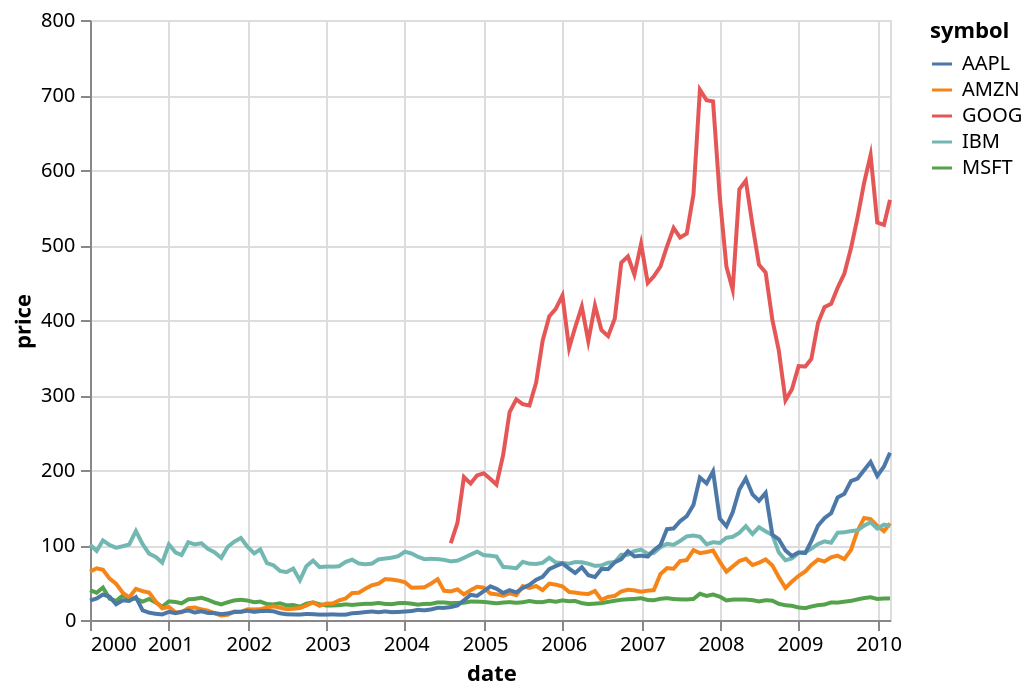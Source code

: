 {"config": {"view": {"height": 300, "width": 400}}, "encoding": {"y": {"title": "price", "field": "properties.price", "type": "quantitative"}, "x": {"title": "date", "field": "properties.date", "type": "temporal"}, "color": {"title": "symbol", "field": "properties.symbol", "type": "nominal"}}, "data": {"values": {"features": [{"properties": {"date": "2000-01-01", "price": 39.81, "symbol": "MSFT"}, "geometry": {"coordinates": [125.6, 10.1], "type": "Point"}, "type": "Feature"}, {"properties": {"date": "2000-02-01", "price": 36.35, "symbol": "MSFT"}, "geometry": {"coordinates": [125.6, 10.1], "type": "Point"}, "type": "Feature"}, {"properties": {"date": "2000-03-01", "price": 43.22, "symbol": "MSFT"}, "geometry": {"coordinates": [125.6, 10.1], "type": "Point"}, "type": "Feature"}, {"properties": {"date": "2000-04-01", "price": 28.37, "symbol": "MSFT"}, "geometry": {"coordinates": [125.6, 10.1], "type": "Point"}, "type": "Feature"}, {"properties": {"date": "2000-05-01", "price": 25.45, "symbol": "MSFT"}, "geometry": {"coordinates": [125.6, 10.1], "type": "Point"}, "type": "Feature"}, {"properties": {"date": "2000-06-01", "price": 32.54, "symbol": "MSFT"}, "geometry": {"coordinates": [125.6, 10.1], "type": "Point"}, "type": "Feature"}, {"properties": {"date": "2000-07-01", "price": 28.4, "symbol": "MSFT"}, "geometry": {"coordinates": [125.6, 10.1], "type": "Point"}, "type": "Feature"}, {"properties": {"date": "2000-08-01", "price": 28.4, "symbol": "MSFT"}, "geometry": {"coordinates": [125.6, 10.1], "type": "Point"}, "type": "Feature"}, {"properties": {"date": "2000-09-01", "price": 24.53, "symbol": "MSFT"}, "geometry": {"coordinates": [125.6, 10.1], "type": "Point"}, "type": "Feature"}, {"properties": {"date": "2000-10-01", "price": 28.02, "symbol": "MSFT"}, "geometry": {"coordinates": [125.6, 10.1], "type": "Point"}, "type": "Feature"}, {"properties": {"date": "2000-11-01", "price": 23.34, "symbol": "MSFT"}, "geometry": {"coordinates": [125.6, 10.1], "type": "Point"}, "type": "Feature"}, {"properties": {"date": "2000-12-01", "price": 17.65, "symbol": "MSFT"}, "geometry": {"coordinates": [125.6, 10.1], "type": "Point"}, "type": "Feature"}, {"properties": {"date": "2001-01-01", "price": 24.84, "symbol": "MSFT"}, "geometry": {"coordinates": [125.6, 10.1], "type": "Point"}, "type": "Feature"}, {"properties": {"date": "2001-02-01", "price": 24.0, "symbol": "MSFT"}, "geometry": {"coordinates": [125.6, 10.1], "type": "Point"}, "type": "Feature"}, {"properties": {"date": "2001-03-01", "price": 22.25, "symbol": "MSFT"}, "geometry": {"coordinates": [125.6, 10.1], "type": "Point"}, "type": "Feature"}, {"properties": {"date": "2001-04-01", "price": 27.56, "symbol": "MSFT"}, "geometry": {"coordinates": [125.6, 10.1], "type": "Point"}, "type": "Feature"}, {"properties": {"date": "2001-05-01", "price": 28.14, "symbol": "MSFT"}, "geometry": {"coordinates": [125.6, 10.1], "type": "Point"}, "type": "Feature"}, {"properties": {"date": "2001-06-01", "price": 29.7, "symbol": "MSFT"}, "geometry": {"coordinates": [125.6, 10.1], "type": "Point"}, "type": "Feature"}, {"properties": {"date": "2001-07-01", "price": 26.93, "symbol": "MSFT"}, "geometry": {"coordinates": [125.6, 10.1], "type": "Point"}, "type": "Feature"}, {"properties": {"date": "2001-08-01", "price": 23.21, "symbol": "MSFT"}, "geometry": {"coordinates": [125.6, 10.1], "type": "Point"}, "type": "Feature"}, {"properties": {"date": "2001-09-01", "price": 20.82, "symbol": "MSFT"}, "geometry": {"coordinates": [125.6, 10.1], "type": "Point"}, "type": "Feature"}, {"properties": {"date": "2001-10-01", "price": 23.65, "symbol": "MSFT"}, "geometry": {"coordinates": [125.6, 10.1], "type": "Point"}, "type": "Feature"}, {"properties": {"date": "2001-11-01", "price": 26.12, "symbol": "MSFT"}, "geometry": {"coordinates": [125.6, 10.1], "type": "Point"}, "type": "Feature"}, {"properties": {"date": "2001-12-01", "price": 26.95, "symbol": "MSFT"}, "geometry": {"coordinates": [125.6, 10.1], "type": "Point"}, "type": "Feature"}, {"properties": {"date": "2002-01-01", "price": 25.92, "symbol": "MSFT"}, "geometry": {"coordinates": [125.6, 10.1], "type": "Point"}, "type": "Feature"}, {"properties": {"date": "2002-02-01", "price": 23.73, "symbol": "MSFT"}, "geometry": {"coordinates": [125.6, 10.1], "type": "Point"}, "type": "Feature"}, {"properties": {"date": "2002-03-01", "price": 24.53, "symbol": "MSFT"}, "geometry": {"coordinates": [125.6, 10.1], "type": "Point"}, "type": "Feature"}, {"properties": {"date": "2002-04-01", "price": 21.26, "symbol": "MSFT"}, "geometry": {"coordinates": [125.6, 10.1], "type": "Point"}, "type": "Feature"}, {"properties": {"date": "2002-05-01", "price": 20.71, "symbol": "MSFT"}, "geometry": {"coordinates": [125.6, 10.1], "type": "Point"}, "type": "Feature"}, {"properties": {"date": "2002-06-01", "price": 22.25, "symbol": "MSFT"}, "geometry": {"coordinates": [125.6, 10.1], "type": "Point"}, "type": "Feature"}, {"properties": {"date": "2002-07-01", "price": 19.52, "symbol": "MSFT"}, "geometry": {"coordinates": [125.6, 10.1], "type": "Point"}, "type": "Feature"}, {"properties": {"date": "2002-08-01", "price": 19.97, "symbol": "MSFT"}, "geometry": {"coordinates": [125.6, 10.1], "type": "Point"}, "type": "Feature"}, {"properties": {"date": "2002-09-01", "price": 17.79, "symbol": "MSFT"}, "geometry": {"coordinates": [125.6, 10.1], "type": "Point"}, "type": "Feature"}, {"properties": {"date": "2002-10-01", "price": 21.75, "symbol": "MSFT"}, "geometry": {"coordinates": [125.6, 10.1], "type": "Point"}, "type": "Feature"}, {"properties": {"date": "2002-11-01", "price": 23.46, "symbol": "MSFT"}, "geometry": {"coordinates": [125.6, 10.1], "type": "Point"}, "type": "Feature"}, {"properties": {"date": "2002-12-01", "price": 21.03, "symbol": "MSFT"}, "geometry": {"coordinates": [125.6, 10.1], "type": "Point"}, "type": "Feature"}, {"properties": {"date": "2003-01-01", "price": 19.31, "symbol": "MSFT"}, "geometry": {"coordinates": [125.6, 10.1], "type": "Point"}, "type": "Feature"}, {"properties": {"date": "2003-02-01", "price": 19.34, "symbol": "MSFT"}, "geometry": {"coordinates": [125.6, 10.1], "type": "Point"}, "type": "Feature"}, {"properties": {"date": "2003-03-01", "price": 19.76, "symbol": "MSFT"}, "geometry": {"coordinates": [125.6, 10.1], "type": "Point"}, "type": "Feature"}, {"properties": {"date": "2003-04-01", "price": 20.87, "symbol": "MSFT"}, "geometry": {"coordinates": [125.6, 10.1], "type": "Point"}, "type": "Feature"}, {"properties": {"date": "2003-05-01", "price": 20.09, "symbol": "MSFT"}, "geometry": {"coordinates": [125.6, 10.1], "type": "Point"}, "type": "Feature"}, {"properties": {"date": "2003-06-01", "price": 20.93, "symbol": "MSFT"}, "geometry": {"coordinates": [125.6, 10.1], "type": "Point"}, "type": "Feature"}, {"properties": {"date": "2003-07-01", "price": 21.56, "symbol": "MSFT"}, "geometry": {"coordinates": [125.6, 10.1], "type": "Point"}, "type": "Feature"}, {"properties": {"date": "2003-08-01", "price": 21.65, "symbol": "MSFT"}, "geometry": {"coordinates": [125.6, 10.1], "type": "Point"}, "type": "Feature"}, {"properties": {"date": "2003-09-01", "price": 22.69, "symbol": "MSFT"}, "geometry": {"coordinates": [125.6, 10.1], "type": "Point"}, "type": "Feature"}, {"properties": {"date": "2003-10-01", "price": 21.45, "symbol": "MSFT"}, "geometry": {"coordinates": [125.6, 10.1], "type": "Point"}, "type": "Feature"}, {"properties": {"date": "2003-11-01", "price": 21.1, "symbol": "MSFT"}, "geometry": {"coordinates": [125.6, 10.1], "type": "Point"}, "type": "Feature"}, {"properties": {"date": "2003-12-01", "price": 22.46, "symbol": "MSFT"}, "geometry": {"coordinates": [125.6, 10.1], "type": "Point"}, "type": "Feature"}, {"properties": {"date": "2004-01-01", "price": 22.69, "symbol": "MSFT"}, "geometry": {"coordinates": [125.6, 10.1], "type": "Point"}, "type": "Feature"}, {"properties": {"date": "2004-02-01", "price": 21.77, "symbol": "MSFT"}, "geometry": {"coordinates": [125.6, 10.1], "type": "Point"}, "type": "Feature"}, {"properties": {"date": "2004-03-01", "price": 20.46, "symbol": "MSFT"}, "geometry": {"coordinates": [125.6, 10.1], "type": "Point"}, "type": "Feature"}, {"properties": {"date": "2004-04-01", "price": 21.45, "symbol": "MSFT"}, "geometry": {"coordinates": [125.6, 10.1], "type": "Point"}, "type": "Feature"}, {"properties": {"date": "2004-05-01", "price": 21.53, "symbol": "MSFT"}, "geometry": {"coordinates": [125.6, 10.1], "type": "Point"}, "type": "Feature"}, {"properties": {"date": "2004-06-01", "price": 23.44, "symbol": "MSFT"}, "geometry": {"coordinates": [125.6, 10.1], "type": "Point"}, "type": "Feature"}, {"properties": {"date": "2004-07-01", "price": 23.38, "symbol": "MSFT"}, "geometry": {"coordinates": [125.6, 10.1], "type": "Point"}, "type": "Feature"}, {"properties": {"date": "2004-08-01", "price": 22.47, "symbol": "MSFT"}, "geometry": {"coordinates": [125.6, 10.1], "type": "Point"}, "type": "Feature"}, {"properties": {"date": "2004-09-01", "price": 22.76, "symbol": "MSFT"}, "geometry": {"coordinates": [125.6, 10.1], "type": "Point"}, "type": "Feature"}, {"properties": {"date": "2004-10-01", "price": 23.02, "symbol": "MSFT"}, "geometry": {"coordinates": [125.6, 10.1], "type": "Point"}, "type": "Feature"}, {"properties": {"date": "2004-11-01", "price": 24.6, "symbol": "MSFT"}, "geometry": {"coordinates": [125.6, 10.1], "type": "Point"}, "type": "Feature"}, {"properties": {"date": "2004-12-01", "price": 24.52, "symbol": "MSFT"}, "geometry": {"coordinates": [125.6, 10.1], "type": "Point"}, "type": "Feature"}, {"properties": {"date": "2005-01-01", "price": 24.11, "symbol": "MSFT"}, "geometry": {"coordinates": [125.6, 10.1], "type": "Point"}, "type": "Feature"}, {"properties": {"date": "2005-02-01", "price": 23.15, "symbol": "MSFT"}, "geometry": {"coordinates": [125.6, 10.1], "type": "Point"}, "type": "Feature"}, {"properties": {"date": "2005-03-01", "price": 22.24, "symbol": "MSFT"}, "geometry": {"coordinates": [125.6, 10.1], "type": "Point"}, "type": "Feature"}, {"properties": {"date": "2005-04-01", "price": 23.28, "symbol": "MSFT"}, "geometry": {"coordinates": [125.6, 10.1], "type": "Point"}, "type": "Feature"}, {"properties": {"date": "2005-05-01", "price": 23.82, "symbol": "MSFT"}, "geometry": {"coordinates": [125.6, 10.1], "type": "Point"}, "type": "Feature"}, {"properties": {"date": "2005-06-01", "price": 22.93, "symbol": "MSFT"}, "geometry": {"coordinates": [125.6, 10.1], "type": "Point"}, "type": "Feature"}, {"properties": {"date": "2005-07-01", "price": 23.64, "symbol": "MSFT"}, "geometry": {"coordinates": [125.6, 10.1], "type": "Point"}, "type": "Feature"}, {"properties": {"date": "2005-08-01", "price": 25.35, "symbol": "MSFT"}, "geometry": {"coordinates": [125.6, 10.1], "type": "Point"}, "type": "Feature"}, {"properties": {"date": "2005-09-01", "price": 23.83, "symbol": "MSFT"}, "geometry": {"coordinates": [125.6, 10.1], "type": "Point"}, "type": "Feature"}, {"properties": {"date": "2005-10-01", "price": 23.8, "symbol": "MSFT"}, "geometry": {"coordinates": [125.6, 10.1], "type": "Point"}, "type": "Feature"}, {"properties": {"date": "2005-11-01", "price": 25.71, "symbol": "MSFT"}, "geometry": {"coordinates": [125.6, 10.1], "type": "Point"}, "type": "Feature"}, {"properties": {"date": "2005-12-01", "price": 24.29, "symbol": "MSFT"}, "geometry": {"coordinates": [125.6, 10.1], "type": "Point"}, "type": "Feature"}, {"properties": {"date": "2006-01-01", "price": 26.14, "symbol": "MSFT"}, "geometry": {"coordinates": [125.6, 10.1], "type": "Point"}, "type": "Feature"}, {"properties": {"date": "2006-02-01", "price": 25.04, "symbol": "MSFT"}, "geometry": {"coordinates": [125.6, 10.1], "type": "Point"}, "type": "Feature"}, {"properties": {"date": "2006-03-01", "price": 25.36, "symbol": "MSFT"}, "geometry": {"coordinates": [125.6, 10.1], "type": "Point"}, "type": "Feature"}, {"properties": {"date": "2006-04-01", "price": 22.5, "symbol": "MSFT"}, "geometry": {"coordinates": [125.6, 10.1], "type": "Point"}, "type": "Feature"}, {"properties": {"date": "2006-05-01", "price": 21.19, "symbol": "MSFT"}, "geometry": {"coordinates": [125.6, 10.1], "type": "Point"}, "type": "Feature"}, {"properties": {"date": "2006-06-01", "price": 21.8, "symbol": "MSFT"}, "geometry": {"coordinates": [125.6, 10.1], "type": "Point"}, "type": "Feature"}, {"properties": {"date": "2006-07-01", "price": 22.51, "symbol": "MSFT"}, "geometry": {"coordinates": [125.6, 10.1], "type": "Point"}, "type": "Feature"}, {"properties": {"date": "2006-08-01", "price": 24.13, "symbol": "MSFT"}, "geometry": {"coordinates": [125.6, 10.1], "type": "Point"}, "type": "Feature"}, {"properties": {"date": "2006-09-01", "price": 25.68, "symbol": "MSFT"}, "geometry": {"coordinates": [125.6, 10.1], "type": "Point"}, "type": "Feature"}, {"properties": {"date": "2006-10-01", "price": 26.96, "symbol": "MSFT"}, "geometry": {"coordinates": [125.6, 10.1], "type": "Point"}, "type": "Feature"}, {"properties": {"date": "2006-11-01", "price": 27.66, "symbol": "MSFT"}, "geometry": {"coordinates": [125.6, 10.1], "type": "Point"}, "type": "Feature"}, {"properties": {"date": "2006-12-01", "price": 28.13, "symbol": "MSFT"}, "geometry": {"coordinates": [125.6, 10.1], "type": "Point"}, "type": "Feature"}, {"properties": {"date": "2007-01-01", "price": 29.07, "symbol": "MSFT"}, "geometry": {"coordinates": [125.6, 10.1], "type": "Point"}, "type": "Feature"}, {"properties": {"date": "2007-02-01", "price": 26.63, "symbol": "MSFT"}, "geometry": {"coordinates": [125.6, 10.1], "type": "Point"}, "type": "Feature"}, {"properties": {"date": "2007-03-01", "price": 26.35, "symbol": "MSFT"}, "geometry": {"coordinates": [125.6, 10.1], "type": "Point"}, "type": "Feature"}, {"properties": {"date": "2007-04-01", "price": 28.3, "symbol": "MSFT"}, "geometry": {"coordinates": [125.6, 10.1], "type": "Point"}, "type": "Feature"}, {"properties": {"date": "2007-05-01", "price": 29.11, "symbol": "MSFT"}, "geometry": {"coordinates": [125.6, 10.1], "type": "Point"}, "type": "Feature"}, {"properties": {"date": "2007-06-01", "price": 27.95, "symbol": "MSFT"}, "geometry": {"coordinates": [125.6, 10.1], "type": "Point"}, "type": "Feature"}, {"properties": {"date": "2007-07-01", "price": 27.5, "symbol": "MSFT"}, "geometry": {"coordinates": [125.6, 10.1], "type": "Point"}, "type": "Feature"}, {"properties": {"date": "2007-08-01", "price": 27.34, "symbol": "MSFT"}, "geometry": {"coordinates": [125.6, 10.1], "type": "Point"}, "type": "Feature"}, {"properties": {"date": "2007-09-01", "price": 28.04, "symbol": "MSFT"}, "geometry": {"coordinates": [125.6, 10.1], "type": "Point"}, "type": "Feature"}, {"properties": {"date": "2007-10-01", "price": 35.03, "symbol": "MSFT"}, "geometry": {"coordinates": [125.6, 10.1], "type": "Point"}, "type": "Feature"}, {"properties": {"date": "2007-11-01", "price": 32.09, "symbol": "MSFT"}, "geometry": {"coordinates": [125.6, 10.1], "type": "Point"}, "type": "Feature"}, {"properties": {"date": "2007-12-01", "price": 34.0, "symbol": "MSFT"}, "geometry": {"coordinates": [125.6, 10.1], "type": "Point"}, "type": "Feature"}, {"properties": {"date": "2008-01-01", "price": 31.13, "symbol": "MSFT"}, "geometry": {"coordinates": [125.6, 10.1], "type": "Point"}, "type": "Feature"}, {"properties": {"date": "2008-02-01", "price": 26.07, "symbol": "MSFT"}, "geometry": {"coordinates": [125.6, 10.1], "type": "Point"}, "type": "Feature"}, {"properties": {"date": "2008-03-01", "price": 27.21, "symbol": "MSFT"}, "geometry": {"coordinates": [125.6, 10.1], "type": "Point"}, "type": "Feature"}, {"properties": {"date": "2008-04-01", "price": 27.34, "symbol": "MSFT"}, "geometry": {"coordinates": [125.6, 10.1], "type": "Point"}, "type": "Feature"}, {"properties": {"date": "2008-05-01", "price": 27.25, "symbol": "MSFT"}, "geometry": {"coordinates": [125.6, 10.1], "type": "Point"}, "type": "Feature"}, {"properties": {"date": "2008-06-01", "price": 26.47, "symbol": "MSFT"}, "geometry": {"coordinates": [125.6, 10.1], "type": "Point"}, "type": "Feature"}, {"properties": {"date": "2008-07-01", "price": 24.75, "symbol": "MSFT"}, "geometry": {"coordinates": [125.6, 10.1], "type": "Point"}, "type": "Feature"}, {"properties": {"date": "2008-08-01", "price": 26.36, "symbol": "MSFT"}, "geometry": {"coordinates": [125.6, 10.1], "type": "Point"}, "type": "Feature"}, {"properties": {"date": "2008-09-01", "price": 25.78, "symbol": "MSFT"}, "geometry": {"coordinates": [125.6, 10.1], "type": "Point"}, "type": "Feature"}, {"properties": {"date": "2008-10-01", "price": 21.57, "symbol": "MSFT"}, "geometry": {"coordinates": [125.6, 10.1], "type": "Point"}, "type": "Feature"}, {"properties": {"date": "2008-11-01", "price": 19.66, "symbol": "MSFT"}, "geometry": {"coordinates": [125.6, 10.1], "type": "Point"}, "type": "Feature"}, {"properties": {"date": "2008-12-01", "price": 18.91, "symbol": "MSFT"}, "geometry": {"coordinates": [125.6, 10.1], "type": "Point"}, "type": "Feature"}, {"properties": {"date": "2009-01-01", "price": 16.63, "symbol": "MSFT"}, "geometry": {"coordinates": [125.6, 10.1], "type": "Point"}, "type": "Feature"}, {"properties": {"date": "2009-02-01", "price": 15.81, "symbol": "MSFT"}, "geometry": {"coordinates": [125.6, 10.1], "type": "Point"}, "type": "Feature"}, {"properties": {"date": "2009-03-01", "price": 17.99, "symbol": "MSFT"}, "geometry": {"coordinates": [125.6, 10.1], "type": "Point"}, "type": "Feature"}, {"properties": {"date": "2009-04-01", "price": 19.84, "symbol": "MSFT"}, "geometry": {"coordinates": [125.6, 10.1], "type": "Point"}, "type": "Feature"}, {"properties": {"date": "2009-05-01", "price": 20.59, "symbol": "MSFT"}, "geometry": {"coordinates": [125.6, 10.1], "type": "Point"}, "type": "Feature"}, {"properties": {"date": "2009-06-01", "price": 23.42, "symbol": "MSFT"}, "geometry": {"coordinates": [125.6, 10.1], "type": "Point"}, "type": "Feature"}, {"properties": {"date": "2009-07-01", "price": 23.18, "symbol": "MSFT"}, "geometry": {"coordinates": [125.6, 10.1], "type": "Point"}, "type": "Feature"}, {"properties": {"date": "2009-08-01", "price": 24.43, "symbol": "MSFT"}, "geometry": {"coordinates": [125.6, 10.1], "type": "Point"}, "type": "Feature"}, {"properties": {"date": "2009-09-01", "price": 25.49, "symbol": "MSFT"}, "geometry": {"coordinates": [125.6, 10.1], "type": "Point"}, "type": "Feature"}, {"properties": {"date": "2009-10-01", "price": 27.48, "symbol": "MSFT"}, "geometry": {"coordinates": [125.6, 10.1], "type": "Point"}, "type": "Feature"}, {"properties": {"date": "2009-11-01", "price": 29.27, "symbol": "MSFT"}, "geometry": {"coordinates": [125.6, 10.1], "type": "Point"}, "type": "Feature"}, {"properties": {"date": "2009-12-01", "price": 30.34, "symbol": "MSFT"}, "geometry": {"coordinates": [125.6, 10.1], "type": "Point"}, "type": "Feature"}, {"properties": {"date": "2010-01-01", "price": 28.05, "symbol": "MSFT"}, "geometry": {"coordinates": [125.6, 10.1], "type": "Point"}, "type": "Feature"}, {"properties": {"date": "2010-02-01", "price": 28.67, "symbol": "MSFT"}, "geometry": {"coordinates": [125.6, 10.1], "type": "Point"}, "type": "Feature"}, {"properties": {"date": "2010-03-01", "price": 28.8, "symbol": "MSFT"}, "geometry": {"coordinates": [125.6, 10.1], "type": "Point"}, "type": "Feature"}, {"properties": {"date": "2000-01-01", "price": 64.56, "symbol": "AMZN"}, "geometry": {"coordinates": [125.6, 10.1], "type": "Point"}, "type": "Feature"}, {"properties": {"date": "2000-02-01", "price": 68.87, "symbol": "AMZN"}, "geometry": {"coordinates": [125.6, 10.1], "type": "Point"}, "type": "Feature"}, {"properties": {"date": "2000-03-01", "price": 67.0, "symbol": "AMZN"}, "geometry": {"coordinates": [125.6, 10.1], "type": "Point"}, "type": "Feature"}, {"properties": {"date": "2000-04-01", "price": 55.19, "symbol": "AMZN"}, "geometry": {"coordinates": [125.6, 10.1], "type": "Point"}, "type": "Feature"}, {"properties": {"date": "2000-05-01", "price": 48.31, "symbol": "AMZN"}, "geometry": {"coordinates": [125.6, 10.1], "type": "Point"}, "type": "Feature"}, {"properties": {"date": "2000-06-01", "price": 36.31, "symbol": "AMZN"}, "geometry": {"coordinates": [125.6, 10.1], "type": "Point"}, "type": "Feature"}, {"properties": {"date": "2000-07-01", "price": 30.12, "symbol": "AMZN"}, "geometry": {"coordinates": [125.6, 10.1], "type": "Point"}, "type": "Feature"}, {"properties": {"date": "2000-08-01", "price": 41.5, "symbol": "AMZN"}, "geometry": {"coordinates": [125.6, 10.1], "type": "Point"}, "type": "Feature"}, {"properties": {"date": "2000-09-01", "price": 38.44, "symbol": "AMZN"}, "geometry": {"coordinates": [125.6, 10.1], "type": "Point"}, "type": "Feature"}, {"properties": {"date": "2000-10-01", "price": 36.62, "symbol": "AMZN"}, "geometry": {"coordinates": [125.6, 10.1], "type": "Point"}, "type": "Feature"}, {"properties": {"date": "2000-11-01", "price": 24.69, "symbol": "AMZN"}, "geometry": {"coordinates": [125.6, 10.1], "type": "Point"}, "type": "Feature"}, {"properties": {"date": "2000-12-01", "price": 15.56, "symbol": "AMZN"}, "geometry": {"coordinates": [125.6, 10.1], "type": "Point"}, "type": "Feature"}, {"properties": {"date": "2001-01-01", "price": 17.31, "symbol": "AMZN"}, "geometry": {"coordinates": [125.6, 10.1], "type": "Point"}, "type": "Feature"}, {"properties": {"date": "2001-02-01", "price": 10.19, "symbol": "AMZN"}, "geometry": {"coordinates": [125.6, 10.1], "type": "Point"}, "type": "Feature"}, {"properties": {"date": "2001-03-01", "price": 10.23, "symbol": "AMZN"}, "geometry": {"coordinates": [125.6, 10.1], "type": "Point"}, "type": "Feature"}, {"properties": {"date": "2001-04-01", "price": 15.78, "symbol": "AMZN"}, "geometry": {"coordinates": [125.6, 10.1], "type": "Point"}, "type": "Feature"}, {"properties": {"date": "2001-05-01", "price": 16.69, "symbol": "AMZN"}, "geometry": {"coordinates": [125.6, 10.1], "type": "Point"}, "type": "Feature"}, {"properties": {"date": "2001-06-01", "price": 14.15, "symbol": "AMZN"}, "geometry": {"coordinates": [125.6, 10.1], "type": "Point"}, "type": "Feature"}, {"properties": {"date": "2001-07-01", "price": 12.49, "symbol": "AMZN"}, "geometry": {"coordinates": [125.6, 10.1], "type": "Point"}, "type": "Feature"}, {"properties": {"date": "2001-08-01", "price": 8.94, "symbol": "AMZN"}, "geometry": {"coordinates": [125.6, 10.1], "type": "Point"}, "type": "Feature"}, {"properties": {"date": "2001-09-01", "price": 5.97, "symbol": "AMZN"}, "geometry": {"coordinates": [125.6, 10.1], "type": "Point"}, "type": "Feature"}, {"properties": {"date": "2001-10-01", "price": 6.98, "symbol": "AMZN"}, "geometry": {"coordinates": [125.6, 10.1], "type": "Point"}, "type": "Feature"}, {"properties": {"date": "2001-11-01", "price": 11.32, "symbol": "AMZN"}, "geometry": {"coordinates": [125.6, 10.1], "type": "Point"}, "type": "Feature"}, {"properties": {"date": "2001-12-01", "price": 10.82, "symbol": "AMZN"}, "geometry": {"coordinates": [125.6, 10.1], "type": "Point"}, "type": "Feature"}, {"properties": {"date": "2002-01-01", "price": 14.19, "symbol": "AMZN"}, "geometry": {"coordinates": [125.6, 10.1], "type": "Point"}, "type": "Feature"}, {"properties": {"date": "2002-02-01", "price": 14.1, "symbol": "AMZN"}, "geometry": {"coordinates": [125.6, 10.1], "type": "Point"}, "type": "Feature"}, {"properties": {"date": "2002-03-01", "price": 14.3, "symbol": "AMZN"}, "geometry": {"coordinates": [125.6, 10.1], "type": "Point"}, "type": "Feature"}, {"properties": {"date": "2002-04-01", "price": 16.69, "symbol": "AMZN"}, "geometry": {"coordinates": [125.6, 10.1], "type": "Point"}, "type": "Feature"}, {"properties": {"date": "2002-05-01", "price": 18.23, "symbol": "AMZN"}, "geometry": {"coordinates": [125.6, 10.1], "type": "Point"}, "type": "Feature"}, {"properties": {"date": "2002-06-01", "price": 16.25, "symbol": "AMZN"}, "geometry": {"coordinates": [125.6, 10.1], "type": "Point"}, "type": "Feature"}, {"properties": {"date": "2002-07-01", "price": 14.45, "symbol": "AMZN"}, "geometry": {"coordinates": [125.6, 10.1], "type": "Point"}, "type": "Feature"}, {"properties": {"date": "2002-08-01", "price": 14.94, "symbol": "AMZN"}, "geometry": {"coordinates": [125.6, 10.1], "type": "Point"}, "type": "Feature"}, {"properties": {"date": "2002-09-01", "price": 15.93, "symbol": "AMZN"}, "geometry": {"coordinates": [125.6, 10.1], "type": "Point"}, "type": "Feature"}, {"properties": {"date": "2002-10-01", "price": 19.36, "symbol": "AMZN"}, "geometry": {"coordinates": [125.6, 10.1], "type": "Point"}, "type": "Feature"}, {"properties": {"date": "2002-11-01", "price": 23.35, "symbol": "AMZN"}, "geometry": {"coordinates": [125.6, 10.1], "type": "Point"}, "type": "Feature"}, {"properties": {"date": "2002-12-01", "price": 18.89, "symbol": "AMZN"}, "geometry": {"coordinates": [125.6, 10.1], "type": "Point"}, "type": "Feature"}, {"properties": {"date": "2003-01-01", "price": 21.85, "symbol": "AMZN"}, "geometry": {"coordinates": [125.6, 10.1], "type": "Point"}, "type": "Feature"}, {"properties": {"date": "2003-02-01", "price": 22.01, "symbol": "AMZN"}, "geometry": {"coordinates": [125.6, 10.1], "type": "Point"}, "type": "Feature"}, {"properties": {"date": "2003-03-01", "price": 26.03, "symbol": "AMZN"}, "geometry": {"coordinates": [125.6, 10.1], "type": "Point"}, "type": "Feature"}, {"properties": {"date": "2003-04-01", "price": 28.69, "symbol": "AMZN"}, "geometry": {"coordinates": [125.6, 10.1], "type": "Point"}, "type": "Feature"}, {"properties": {"date": "2003-05-01", "price": 35.89, "symbol": "AMZN"}, "geometry": {"coordinates": [125.6, 10.1], "type": "Point"}, "type": "Feature"}, {"properties": {"date": "2003-06-01", "price": 36.32, "symbol": "AMZN"}, "geometry": {"coordinates": [125.6, 10.1], "type": "Point"}, "type": "Feature"}, {"properties": {"date": "2003-07-01", "price": 41.64, "symbol": "AMZN"}, "geometry": {"coordinates": [125.6, 10.1], "type": "Point"}, "type": "Feature"}, {"properties": {"date": "2003-08-01", "price": 46.32, "symbol": "AMZN"}, "geometry": {"coordinates": [125.6, 10.1], "type": "Point"}, "type": "Feature"}, {"properties": {"date": "2003-09-01", "price": 48.43, "symbol": "AMZN"}, "geometry": {"coordinates": [125.6, 10.1], "type": "Point"}, "type": "Feature"}, {"properties": {"date": "2003-10-01", "price": 54.43, "symbol": "AMZN"}, "geometry": {"coordinates": [125.6, 10.1], "type": "Point"}, "type": "Feature"}, {"properties": {"date": "2003-11-01", "price": 53.97, "symbol": "AMZN"}, "geometry": {"coordinates": [125.6, 10.1], "type": "Point"}, "type": "Feature"}, {"properties": {"date": "2003-12-01", "price": 52.62, "symbol": "AMZN"}, "geometry": {"coordinates": [125.6, 10.1], "type": "Point"}, "type": "Feature"}, {"properties": {"date": "2004-01-01", "price": 50.4, "symbol": "AMZN"}, "geometry": {"coordinates": [125.6, 10.1], "type": "Point"}, "type": "Feature"}, {"properties": {"date": "2004-02-01", "price": 43.01, "symbol": "AMZN"}, "geometry": {"coordinates": [125.6, 10.1], "type": "Point"}, "type": "Feature"}, {"properties": {"date": "2004-03-01", "price": 43.28, "symbol": "AMZN"}, "geometry": {"coordinates": [125.6, 10.1], "type": "Point"}, "type": "Feature"}, {"properties": {"date": "2004-04-01", "price": 43.6, "symbol": "AMZN"}, "geometry": {"coordinates": [125.6, 10.1], "type": "Point"}, "type": "Feature"}, {"properties": {"date": "2004-05-01", "price": 48.5, "symbol": "AMZN"}, "geometry": {"coordinates": [125.6, 10.1], "type": "Point"}, "type": "Feature"}, {"properties": {"date": "2004-06-01", "price": 54.4, "symbol": "AMZN"}, "geometry": {"coordinates": [125.6, 10.1], "type": "Point"}, "type": "Feature"}, {"properties": {"date": "2004-07-01", "price": 38.92, "symbol": "AMZN"}, "geometry": {"coordinates": [125.6, 10.1], "type": "Point"}, "type": "Feature"}, {"properties": {"date": "2004-08-01", "price": 38.14, "symbol": "AMZN"}, "geometry": {"coordinates": [125.6, 10.1], "type": "Point"}, "type": "Feature"}, {"properties": {"date": "2004-09-01", "price": 40.86, "symbol": "AMZN"}, "geometry": {"coordinates": [125.6, 10.1], "type": "Point"}, "type": "Feature"}, {"properties": {"date": "2004-10-01", "price": 34.13, "symbol": "AMZN"}, "geometry": {"coordinates": [125.6, 10.1], "type": "Point"}, "type": "Feature"}, {"properties": {"date": "2004-11-01", "price": 39.68, "symbol": "AMZN"}, "geometry": {"coordinates": [125.6, 10.1], "type": "Point"}, "type": "Feature"}, {"properties": {"date": "2004-12-01", "price": 44.29, "symbol": "AMZN"}, "geometry": {"coordinates": [125.6, 10.1], "type": "Point"}, "type": "Feature"}, {"properties": {"date": "2005-01-01", "price": 43.22, "symbol": "AMZN"}, "geometry": {"coordinates": [125.6, 10.1], "type": "Point"}, "type": "Feature"}, {"properties": {"date": "2005-02-01", "price": 35.18, "symbol": "AMZN"}, "geometry": {"coordinates": [125.6, 10.1], "type": "Point"}, "type": "Feature"}, {"properties": {"date": "2005-03-01", "price": 34.27, "symbol": "AMZN"}, "geometry": {"coordinates": [125.6, 10.1], "type": "Point"}, "type": "Feature"}, {"properties": {"date": "2005-04-01", "price": 32.36, "symbol": "AMZN"}, "geometry": {"coordinates": [125.6, 10.1], "type": "Point"}, "type": "Feature"}, {"properties": {"date": "2005-05-01", "price": 35.51, "symbol": "AMZN"}, "geometry": {"coordinates": [125.6, 10.1], "type": "Point"}, "type": "Feature"}, {"properties": {"date": "2005-06-01", "price": 33.09, "symbol": "AMZN"}, "geometry": {"coordinates": [125.6, 10.1], "type": "Point"}, "type": "Feature"}, {"properties": {"date": "2005-07-01", "price": 45.15, "symbol": "AMZN"}, "geometry": {"coordinates": [125.6, 10.1], "type": "Point"}, "type": "Feature"}, {"properties": {"date": "2005-08-01", "price": 42.7, "symbol": "AMZN"}, "geometry": {"coordinates": [125.6, 10.1], "type": "Point"}, "type": "Feature"}, {"properties": {"date": "2005-09-01", "price": 45.3, "symbol": "AMZN"}, "geometry": {"coordinates": [125.6, 10.1], "type": "Point"}, "type": "Feature"}, {"properties": {"date": "2005-10-01", "price": 39.86, "symbol": "AMZN"}, "geometry": {"coordinates": [125.6, 10.1], "type": "Point"}, "type": "Feature"}, {"properties": {"date": "2005-11-01", "price": 48.46, "symbol": "AMZN"}, "geometry": {"coordinates": [125.6, 10.1], "type": "Point"}, "type": "Feature"}, {"properties": {"date": "2005-12-01", "price": 47.15, "symbol": "AMZN"}, "geometry": {"coordinates": [125.6, 10.1], "type": "Point"}, "type": "Feature"}, {"properties": {"date": "2006-01-01", "price": 44.82, "symbol": "AMZN"}, "geometry": {"coordinates": [125.6, 10.1], "type": "Point"}, "type": "Feature"}, {"properties": {"date": "2006-02-01", "price": 37.44, "symbol": "AMZN"}, "geometry": {"coordinates": [125.6, 10.1], "type": "Point"}, "type": "Feature"}, {"properties": {"date": "2006-03-01", "price": 36.53, "symbol": "AMZN"}, "geometry": {"coordinates": [125.6, 10.1], "type": "Point"}, "type": "Feature"}, {"properties": {"date": "2006-04-01", "price": 35.21, "symbol": "AMZN"}, "geometry": {"coordinates": [125.6, 10.1], "type": "Point"}, "type": "Feature"}, {"properties": {"date": "2006-05-01", "price": 34.61, "symbol": "AMZN"}, "geometry": {"coordinates": [125.6, 10.1], "type": "Point"}, "type": "Feature"}, {"properties": {"date": "2006-06-01", "price": 38.68, "symbol": "AMZN"}, "geometry": {"coordinates": [125.6, 10.1], "type": "Point"}, "type": "Feature"}, {"properties": {"date": "2006-07-01", "price": 26.89, "symbol": "AMZN"}, "geometry": {"coordinates": [125.6, 10.1], "type": "Point"}, "type": "Feature"}, {"properties": {"date": "2006-08-01", "price": 30.83, "symbol": "AMZN"}, "geometry": {"coordinates": [125.6, 10.1], "type": "Point"}, "type": "Feature"}, {"properties": {"date": "2006-09-01", "price": 32.12, "symbol": "AMZN"}, "geometry": {"coordinates": [125.6, 10.1], "type": "Point"}, "type": "Feature"}, {"properties": {"date": "2006-10-01", "price": 38.09, "symbol": "AMZN"}, "geometry": {"coordinates": [125.6, 10.1], "type": "Point"}, "type": "Feature"}, {"properties": {"date": "2006-11-01", "price": 40.34, "symbol": "AMZN"}, "geometry": {"coordinates": [125.6, 10.1], "type": "Point"}, "type": "Feature"}, {"properties": {"date": "2006-12-01", "price": 39.46, "symbol": "AMZN"}, "geometry": {"coordinates": [125.6, 10.1], "type": "Point"}, "type": "Feature"}, {"properties": {"date": "2007-01-01", "price": 37.67, "symbol": "AMZN"}, "geometry": {"coordinates": [125.6, 10.1], "type": "Point"}, "type": "Feature"}, {"properties": {"date": "2007-02-01", "price": 39.14, "symbol": "AMZN"}, "geometry": {"coordinates": [125.6, 10.1], "type": "Point"}, "type": "Feature"}, {"properties": {"date": "2007-03-01", "price": 39.79, "symbol": "AMZN"}, "geometry": {"coordinates": [125.6, 10.1], "type": "Point"}, "type": "Feature"}, {"properties": {"date": "2007-04-01", "price": 61.33, "symbol": "AMZN"}, "geometry": {"coordinates": [125.6, 10.1], "type": "Point"}, "type": "Feature"}, {"properties": {"date": "2007-05-01", "price": 69.14, "symbol": "AMZN"}, "geometry": {"coordinates": [125.6, 10.1], "type": "Point"}, "type": "Feature"}, {"properties": {"date": "2007-06-01", "price": 68.41, "symbol": "AMZN"}, "geometry": {"coordinates": [125.6, 10.1], "type": "Point"}, "type": "Feature"}, {"properties": {"date": "2007-07-01", "price": 78.54, "symbol": "AMZN"}, "geometry": {"coordinates": [125.6, 10.1], "type": "Point"}, "type": "Feature"}, {"properties": {"date": "2007-08-01", "price": 79.91, "symbol": "AMZN"}, "geometry": {"coordinates": [125.6, 10.1], "type": "Point"}, "type": "Feature"}, {"properties": {"date": "2007-09-01", "price": 93.15, "symbol": "AMZN"}, "geometry": {"coordinates": [125.6, 10.1], "type": "Point"}, "type": "Feature"}, {"properties": {"date": "2007-10-01", "price": 89.15, "symbol": "AMZN"}, "geometry": {"coordinates": [125.6, 10.1], "type": "Point"}, "type": "Feature"}, {"properties": {"date": "2007-11-01", "price": 90.56, "symbol": "AMZN"}, "geometry": {"coordinates": [125.6, 10.1], "type": "Point"}, "type": "Feature"}, {"properties": {"date": "2007-12-01", "price": 92.64, "symbol": "AMZN"}, "geometry": {"coordinates": [125.6, 10.1], "type": "Point"}, "type": "Feature"}, {"properties": {"date": "2008-01-01", "price": 77.7, "symbol": "AMZN"}, "geometry": {"coordinates": [125.6, 10.1], "type": "Point"}, "type": "Feature"}, {"properties": {"date": "2008-02-01", "price": 64.47, "symbol": "AMZN"}, "geometry": {"coordinates": [125.6, 10.1], "type": "Point"}, "type": "Feature"}, {"properties": {"date": "2008-03-01", "price": 71.3, "symbol": "AMZN"}, "geometry": {"coordinates": [125.6, 10.1], "type": "Point"}, "type": "Feature"}, {"properties": {"date": "2008-04-01", "price": 78.63, "symbol": "AMZN"}, "geometry": {"coordinates": [125.6, 10.1], "type": "Point"}, "type": "Feature"}, {"properties": {"date": "2008-05-01", "price": 81.62, "symbol": "AMZN"}, "geometry": {"coordinates": [125.6, 10.1], "type": "Point"}, "type": "Feature"}, {"properties": {"date": "2008-06-01", "price": 73.33, "symbol": "AMZN"}, "geometry": {"coordinates": [125.6, 10.1], "type": "Point"}, "type": "Feature"}, {"properties": {"date": "2008-07-01", "price": 76.34, "symbol": "AMZN"}, "geometry": {"coordinates": [125.6, 10.1], "type": "Point"}, "type": "Feature"}, {"properties": {"date": "2008-08-01", "price": 80.81, "symbol": "AMZN"}, "geometry": {"coordinates": [125.6, 10.1], "type": "Point"}, "type": "Feature"}, {"properties": {"date": "2008-09-01", "price": 72.76, "symbol": "AMZN"}, "geometry": {"coordinates": [125.6, 10.1], "type": "Point"}, "type": "Feature"}, {"properties": {"date": "2008-10-01", "price": 57.24, "symbol": "AMZN"}, "geometry": {"coordinates": [125.6, 10.1], "type": "Point"}, "type": "Feature"}, {"properties": {"date": "2008-11-01", "price": 42.7, "symbol": "AMZN"}, "geometry": {"coordinates": [125.6, 10.1], "type": "Point"}, "type": "Feature"}, {"properties": {"date": "2008-12-01", "price": 51.28, "symbol": "AMZN"}, "geometry": {"coordinates": [125.6, 10.1], "type": "Point"}, "type": "Feature"}, {"properties": {"date": "2009-01-01", "price": 58.82, "symbol": "AMZN"}, "geometry": {"coordinates": [125.6, 10.1], "type": "Point"}, "type": "Feature"}, {"properties": {"date": "2009-02-01", "price": 64.79, "symbol": "AMZN"}, "geometry": {"coordinates": [125.6, 10.1], "type": "Point"}, "type": "Feature"}, {"properties": {"date": "2009-03-01", "price": 73.44, "symbol": "AMZN"}, "geometry": {"coordinates": [125.6, 10.1], "type": "Point"}, "type": "Feature"}, {"properties": {"date": "2009-04-01", "price": 80.52, "symbol": "AMZN"}, "geometry": {"coordinates": [125.6, 10.1], "type": "Point"}, "type": "Feature"}, {"properties": {"date": "2009-05-01", "price": 77.99, "symbol": "AMZN"}, "geometry": {"coordinates": [125.6, 10.1], "type": "Point"}, "type": "Feature"}, {"properties": {"date": "2009-06-01", "price": 83.66, "symbol": "AMZN"}, "geometry": {"coordinates": [125.6, 10.1], "type": "Point"}, "type": "Feature"}, {"properties": {"date": "2009-07-01", "price": 85.76, "symbol": "AMZN"}, "geometry": {"coordinates": [125.6, 10.1], "type": "Point"}, "type": "Feature"}, {"properties": {"date": "2009-08-01", "price": 81.19, "symbol": "AMZN"}, "geometry": {"coordinates": [125.6, 10.1], "type": "Point"}, "type": "Feature"}, {"properties": {"date": "2009-09-01", "price": 93.36, "symbol": "AMZN"}, "geometry": {"coordinates": [125.6, 10.1], "type": "Point"}, "type": "Feature"}, {"properties": {"date": "2009-10-01", "price": 118.81, "symbol": "AMZN"}, "geometry": {"coordinates": [125.6, 10.1], "type": "Point"}, "type": "Feature"}, {"properties": {"date": "2009-11-01", "price": 135.91, "symbol": "AMZN"}, "geometry": {"coordinates": [125.6, 10.1], "type": "Point"}, "type": "Feature"}, {"properties": {"date": "2009-12-01", "price": 134.52, "symbol": "AMZN"}, "geometry": {"coordinates": [125.6, 10.1], "type": "Point"}, "type": "Feature"}, {"properties": {"date": "2010-01-01", "price": 125.41, "symbol": "AMZN"}, "geometry": {"coordinates": [125.6, 10.1], "type": "Point"}, "type": "Feature"}, {"properties": {"date": "2010-02-01", "price": 118.4, "symbol": "AMZN"}, "geometry": {"coordinates": [125.6, 10.1], "type": "Point"}, "type": "Feature"}, {"properties": {"date": "2010-03-01", "price": 128.82, "symbol": "AMZN"}, "geometry": {"coordinates": [125.6, 10.1], "type": "Point"}, "type": "Feature"}, {"properties": {"date": "2000-01-01", "price": 100.52, "symbol": "IBM"}, "geometry": {"coordinates": [125.6, 10.1], "type": "Point"}, "type": "Feature"}, {"properties": {"date": "2000-02-01", "price": 92.11, "symbol": "IBM"}, "geometry": {"coordinates": [125.6, 10.1], "type": "Point"}, "type": "Feature"}, {"properties": {"date": "2000-03-01", "price": 106.11, "symbol": "IBM"}, "geometry": {"coordinates": [125.6, 10.1], "type": "Point"}, "type": "Feature"}, {"properties": {"date": "2000-04-01", "price": 99.95, "symbol": "IBM"}, "geometry": {"coordinates": [125.6, 10.1], "type": "Point"}, "type": "Feature"}, {"properties": {"date": "2000-05-01", "price": 96.31, "symbol": "IBM"}, "geometry": {"coordinates": [125.6, 10.1], "type": "Point"}, "type": "Feature"}, {"properties": {"date": "2000-06-01", "price": 98.33, "symbol": "IBM"}, "geometry": {"coordinates": [125.6, 10.1], "type": "Point"}, "type": "Feature"}, {"properties": {"date": "2000-07-01", "price": 100.74, "symbol": "IBM"}, "geometry": {"coordinates": [125.6, 10.1], "type": "Point"}, "type": "Feature"}, {"properties": {"date": "2000-08-01", "price": 118.62, "symbol": "IBM"}, "geometry": {"coordinates": [125.6, 10.1], "type": "Point"}, "type": "Feature"}, {"properties": {"date": "2000-09-01", "price": 101.19, "symbol": "IBM"}, "geometry": {"coordinates": [125.6, 10.1], "type": "Point"}, "type": "Feature"}, {"properties": {"date": "2000-10-01", "price": 88.5, "symbol": "IBM"}, "geometry": {"coordinates": [125.6, 10.1], "type": "Point"}, "type": "Feature"}, {"properties": {"date": "2000-11-01", "price": 84.12, "symbol": "IBM"}, "geometry": {"coordinates": [125.6, 10.1], "type": "Point"}, "type": "Feature"}, {"properties": {"date": "2000-12-01", "price": 76.47, "symbol": "IBM"}, "geometry": {"coordinates": [125.6, 10.1], "type": "Point"}, "type": "Feature"}, {"properties": {"date": "2001-01-01", "price": 100.76, "symbol": "IBM"}, "geometry": {"coordinates": [125.6, 10.1], "type": "Point"}, "type": "Feature"}, {"properties": {"date": "2001-02-01", "price": 89.98, "symbol": "IBM"}, "geometry": {"coordinates": [125.6, 10.1], "type": "Point"}, "type": "Feature"}, {"properties": {"date": "2001-03-01", "price": 86.63, "symbol": "IBM"}, "geometry": {"coordinates": [125.6, 10.1], "type": "Point"}, "type": "Feature"}, {"properties": {"date": "2001-04-01", "price": 103.7, "symbol": "IBM"}, "geometry": {"coordinates": [125.6, 10.1], "type": "Point"}, "type": "Feature"}, {"properties": {"date": "2001-05-01", "price": 100.82, "symbol": "IBM"}, "geometry": {"coordinates": [125.6, 10.1], "type": "Point"}, "type": "Feature"}, {"properties": {"date": "2001-06-01", "price": 102.35, "symbol": "IBM"}, "geometry": {"coordinates": [125.6, 10.1], "type": "Point"}, "type": "Feature"}, {"properties": {"date": "2001-07-01", "price": 94.87, "symbol": "IBM"}, "geometry": {"coordinates": [125.6, 10.1], "type": "Point"}, "type": "Feature"}, {"properties": {"date": "2001-08-01", "price": 90.25, "symbol": "IBM"}, "geometry": {"coordinates": [125.6, 10.1], "type": "Point"}, "type": "Feature"}, {"properties": {"date": "2001-09-01", "price": 82.82, "symbol": "IBM"}, "geometry": {"coordinates": [125.6, 10.1], "type": "Point"}, "type": "Feature"}, {"properties": {"date": "2001-10-01", "price": 97.58, "symbol": "IBM"}, "geometry": {"coordinates": [125.6, 10.1], "type": "Point"}, "type": "Feature"}, {"properties": {"date": "2001-11-01", "price": 104.5, "symbol": "IBM"}, "geometry": {"coordinates": [125.6, 10.1], "type": "Point"}, "type": "Feature"}, {"properties": {"date": "2001-12-01", "price": 109.36, "symbol": "IBM"}, "geometry": {"coordinates": [125.6, 10.1], "type": "Point"}, "type": "Feature"}, {"properties": {"date": "2002-01-01", "price": 97.54, "symbol": "IBM"}, "geometry": {"coordinates": [125.6, 10.1], "type": "Point"}, "type": "Feature"}, {"properties": {"date": "2002-02-01", "price": 88.82, "symbol": "IBM"}, "geometry": {"coordinates": [125.6, 10.1], "type": "Point"}, "type": "Feature"}, {"properties": {"date": "2002-03-01", "price": 94.15, "symbol": "IBM"}, "geometry": {"coordinates": [125.6, 10.1], "type": "Point"}, "type": "Feature"}, {"properties": {"date": "2002-04-01", "price": 75.82, "symbol": "IBM"}, "geometry": {"coordinates": [125.6, 10.1], "type": "Point"}, "type": "Feature"}, {"properties": {"date": "2002-05-01", "price": 72.97, "symbol": "IBM"}, "geometry": {"coordinates": [125.6, 10.1], "type": "Point"}, "type": "Feature"}, {"properties": {"date": "2002-06-01", "price": 65.31, "symbol": "IBM"}, "geometry": {"coordinates": [125.6, 10.1], "type": "Point"}, "type": "Feature"}, {"properties": {"date": "2002-07-01", "price": 63.86, "symbol": "IBM"}, "geometry": {"coordinates": [125.6, 10.1], "type": "Point"}, "type": "Feature"}, {"properties": {"date": "2002-08-01", "price": 68.52, "symbol": "IBM"}, "geometry": {"coordinates": [125.6, 10.1], "type": "Point"}, "type": "Feature"}, {"properties": {"date": "2002-09-01", "price": 53.01, "symbol": "IBM"}, "geometry": {"coordinates": [125.6, 10.1], "type": "Point"}, "type": "Feature"}, {"properties": {"date": "2002-10-01", "price": 71.76, "symbol": "IBM"}, "geometry": {"coordinates": [125.6, 10.1], "type": "Point"}, "type": "Feature"}, {"properties": {"date": "2002-11-01", "price": 79.16, "symbol": "IBM"}, "geometry": {"coordinates": [125.6, 10.1], "type": "Point"}, "type": "Feature"}, {"properties": {"date": "2002-12-01", "price": 70.58, "symbol": "IBM"}, "geometry": {"coordinates": [125.6, 10.1], "type": "Point"}, "type": "Feature"}, {"properties": {"date": "2003-01-01", "price": 71.22, "symbol": "IBM"}, "geometry": {"coordinates": [125.6, 10.1], "type": "Point"}, "type": "Feature"}, {"properties": {"date": "2003-02-01", "price": 71.13, "symbol": "IBM"}, "geometry": {"coordinates": [125.6, 10.1], "type": "Point"}, "type": "Feature"}, {"properties": {"date": "2003-03-01", "price": 71.57, "symbol": "IBM"}, "geometry": {"coordinates": [125.6, 10.1], "type": "Point"}, "type": "Feature"}, {"properties": {"date": "2003-04-01", "price": 77.47, "symbol": "IBM"}, "geometry": {"coordinates": [125.6, 10.1], "type": "Point"}, "type": "Feature"}, {"properties": {"date": "2003-05-01", "price": 80.48, "symbol": "IBM"}, "geometry": {"coordinates": [125.6, 10.1], "type": "Point"}, "type": "Feature"}, {"properties": {"date": "2003-06-01", "price": 75.42, "symbol": "IBM"}, "geometry": {"coordinates": [125.6, 10.1], "type": "Point"}, "type": "Feature"}, {"properties": {"date": "2003-07-01", "price": 74.28, "symbol": "IBM"}, "geometry": {"coordinates": [125.6, 10.1], "type": "Point"}, "type": "Feature"}, {"properties": {"date": "2003-08-01", "price": 75.12, "symbol": "IBM"}, "geometry": {"coordinates": [125.6, 10.1], "type": "Point"}, "type": "Feature"}, {"properties": {"date": "2003-09-01", "price": 80.91, "symbol": "IBM"}, "geometry": {"coordinates": [125.6, 10.1], "type": "Point"}, "type": "Feature"}, {"properties": {"date": "2003-10-01", "price": 81.96, "symbol": "IBM"}, "geometry": {"coordinates": [125.6, 10.1], "type": "Point"}, "type": "Feature"}, {"properties": {"date": "2003-11-01", "price": 83.08, "symbol": "IBM"}, "geometry": {"coordinates": [125.6, 10.1], "type": "Point"}, "type": "Feature"}, {"properties": {"date": "2003-12-01", "price": 85.05, "symbol": "IBM"}, "geometry": {"coordinates": [125.6, 10.1], "type": "Point"}, "type": "Feature"}, {"properties": {"date": "2004-01-01", "price": 91.06, "symbol": "IBM"}, "geometry": {"coordinates": [125.6, 10.1], "type": "Point"}, "type": "Feature"}, {"properties": {"date": "2004-02-01", "price": 88.7, "symbol": "IBM"}, "geometry": {"coordinates": [125.6, 10.1], "type": "Point"}, "type": "Feature"}, {"properties": {"date": "2004-03-01", "price": 84.41, "symbol": "IBM"}, "geometry": {"coordinates": [125.6, 10.1], "type": "Point"}, "type": "Feature"}, {"properties": {"date": "2004-04-01", "price": 81.04, "symbol": "IBM"}, "geometry": {"coordinates": [125.6, 10.1], "type": "Point"}, "type": "Feature"}, {"properties": {"date": "2004-05-01", "price": 81.59, "symbol": "IBM"}, "geometry": {"coordinates": [125.6, 10.1], "type": "Point"}, "type": "Feature"}, {"properties": {"date": "2004-06-01", "price": 81.19, "symbol": "IBM"}, "geometry": {"coordinates": [125.6, 10.1], "type": "Point"}, "type": "Feature"}, {"properties": {"date": "2004-07-01", "price": 80.19, "symbol": "IBM"}, "geometry": {"coordinates": [125.6, 10.1], "type": "Point"}, "type": "Feature"}, {"properties": {"date": "2004-08-01", "price": 78.17, "symbol": "IBM"}, "geometry": {"coordinates": [125.6, 10.1], "type": "Point"}, "type": "Feature"}, {"properties": {"date": "2004-09-01", "price": 79.13, "symbol": "IBM"}, "geometry": {"coordinates": [125.6, 10.1], "type": "Point"}, "type": "Feature"}, {"properties": {"date": "2004-10-01", "price": 82.84, "symbol": "IBM"}, "geometry": {"coordinates": [125.6, 10.1], "type": "Point"}, "type": "Feature"}, {"properties": {"date": "2004-11-01", "price": 87.15, "symbol": "IBM"}, "geometry": {"coordinates": [125.6, 10.1], "type": "Point"}, "type": "Feature"}, {"properties": {"date": "2004-12-01", "price": 91.16, "symbol": "IBM"}, "geometry": {"coordinates": [125.6, 10.1], "type": "Point"}, "type": "Feature"}, {"properties": {"date": "2005-01-01", "price": 86.39, "symbol": "IBM"}, "geometry": {"coordinates": [125.6, 10.1], "type": "Point"}, "type": "Feature"}, {"properties": {"date": "2005-02-01", "price": 85.78, "symbol": "IBM"}, "geometry": {"coordinates": [125.6, 10.1], "type": "Point"}, "type": "Feature"}, {"properties": {"date": "2005-03-01", "price": 84.66, "symbol": "IBM"}, "geometry": {"coordinates": [125.6, 10.1], "type": "Point"}, "type": "Feature"}, {"properties": {"date": "2005-04-01", "price": 70.77, "symbol": "IBM"}, "geometry": {"coordinates": [125.6, 10.1], "type": "Point"}, "type": "Feature"}, {"properties": {"date": "2005-05-01", "price": 70.18, "symbol": "IBM"}, "geometry": {"coordinates": [125.6, 10.1], "type": "Point"}, "type": "Feature"}, {"properties": {"date": "2005-06-01", "price": 68.93, "symbol": "IBM"}, "geometry": {"coordinates": [125.6, 10.1], "type": "Point"}, "type": "Feature"}, {"properties": {"date": "2005-07-01", "price": 77.53, "symbol": "IBM"}, "geometry": {"coordinates": [125.6, 10.1], "type": "Point"}, "type": "Feature"}, {"properties": {"date": "2005-08-01", "price": 75.07, "symbol": "IBM"}, "geometry": {"coordinates": [125.6, 10.1], "type": "Point"}, "type": "Feature"}, {"properties": {"date": "2005-09-01", "price": 74.7, "symbol": "IBM"}, "geometry": {"coordinates": [125.6, 10.1], "type": "Point"}, "type": "Feature"}, {"properties": {"date": "2005-10-01", "price": 76.25, "symbol": "IBM"}, "geometry": {"coordinates": [125.6, 10.1], "type": "Point"}, "type": "Feature"}, {"properties": {"date": "2005-11-01", "price": 82.98, "symbol": "IBM"}, "geometry": {"coordinates": [125.6, 10.1], "type": "Point"}, "type": "Feature"}, {"properties": {"date": "2005-12-01", "price": 76.73, "symbol": "IBM"}, "geometry": {"coordinates": [125.6, 10.1], "type": "Point"}, "type": "Feature"}, {"properties": {"date": "2006-01-01", "price": 75.89, "symbol": "IBM"}, "geometry": {"coordinates": [125.6, 10.1], "type": "Point"}, "type": "Feature"}, {"properties": {"date": "2006-02-01", "price": 75.09, "symbol": "IBM"}, "geometry": {"coordinates": [125.6, 10.1], "type": "Point"}, "type": "Feature"}, {"properties": {"date": "2006-03-01", "price": 77.17, "symbol": "IBM"}, "geometry": {"coordinates": [125.6, 10.1], "type": "Point"}, "type": "Feature"}, {"properties": {"date": "2006-04-01", "price": 77.05, "symbol": "IBM"}, "geometry": {"coordinates": [125.6, 10.1], "type": "Point"}, "type": "Feature"}, {"properties": {"date": "2006-05-01", "price": 75.04, "symbol": "IBM"}, "geometry": {"coordinates": [125.6, 10.1], "type": "Point"}, "type": "Feature"}, {"properties": {"date": "2006-06-01", "price": 72.15, "symbol": "IBM"}, "geometry": {"coordinates": [125.6, 10.1], "type": "Point"}, "type": "Feature"}, {"properties": {"date": "2006-07-01", "price": 72.7, "symbol": "IBM"}, "geometry": {"coordinates": [125.6, 10.1], "type": "Point"}, "type": "Feature"}, {"properties": {"date": "2006-08-01", "price": 76.35, "symbol": "IBM"}, "geometry": {"coordinates": [125.6, 10.1], "type": "Point"}, "type": "Feature"}, {"properties": {"date": "2006-09-01", "price": 77.26, "symbol": "IBM"}, "geometry": {"coordinates": [125.6, 10.1], "type": "Point"}, "type": "Feature"}, {"properties": {"date": "2006-10-01", "price": 87.06, "symbol": "IBM"}, "geometry": {"coordinates": [125.6, 10.1], "type": "Point"}, "type": "Feature"}, {"properties": {"date": "2006-11-01", "price": 86.95, "symbol": "IBM"}, "geometry": {"coordinates": [125.6, 10.1], "type": "Point"}, "type": "Feature"}, {"properties": {"date": "2006-12-01", "price": 91.9, "symbol": "IBM"}, "geometry": {"coordinates": [125.6, 10.1], "type": "Point"}, "type": "Feature"}, {"properties": {"date": "2007-01-01", "price": 93.79, "symbol": "IBM"}, "geometry": {"coordinates": [125.6, 10.1], "type": "Point"}, "type": "Feature"}, {"properties": {"date": "2007-02-01", "price": 88.18, "symbol": "IBM"}, "geometry": {"coordinates": [125.6, 10.1], "type": "Point"}, "type": "Feature"}, {"properties": {"date": "2007-03-01", "price": 89.44, "symbol": "IBM"}, "geometry": {"coordinates": [125.6, 10.1], "type": "Point"}, "type": "Feature"}, {"properties": {"date": "2007-04-01", "price": 96.98, "symbol": "IBM"}, "geometry": {"coordinates": [125.6, 10.1], "type": "Point"}, "type": "Feature"}, {"properties": {"date": "2007-05-01", "price": 101.54, "symbol": "IBM"}, "geometry": {"coordinates": [125.6, 10.1], "type": "Point"}, "type": "Feature"}, {"properties": {"date": "2007-06-01", "price": 100.25, "symbol": "IBM"}, "geometry": {"coordinates": [125.6, 10.1], "type": "Point"}, "type": "Feature"}, {"properties": {"date": "2007-07-01", "price": 105.4, "symbol": "IBM"}, "geometry": {"coordinates": [125.6, 10.1], "type": "Point"}, "type": "Feature"}, {"properties": {"date": "2007-08-01", "price": 111.54, "symbol": "IBM"}, "geometry": {"coordinates": [125.6, 10.1], "type": "Point"}, "type": "Feature"}, {"properties": {"date": "2007-09-01", "price": 112.6, "symbol": "IBM"}, "geometry": {"coordinates": [125.6, 10.1], "type": "Point"}, "type": "Feature"}, {"properties": {"date": "2007-10-01", "price": 111.0, "symbol": "IBM"}, "geometry": {"coordinates": [125.6, 10.1], "type": "Point"}, "type": "Feature"}, {"properties": {"date": "2007-11-01", "price": 100.9, "symbol": "IBM"}, "geometry": {"coordinates": [125.6, 10.1], "type": "Point"}, "type": "Feature"}, {"properties": {"date": "2007-12-01", "price": 103.7, "symbol": "IBM"}, "geometry": {"coordinates": [125.6, 10.1], "type": "Point"}, "type": "Feature"}, {"properties": {"date": "2008-01-01", "price": 102.75, "symbol": "IBM"}, "geometry": {"coordinates": [125.6, 10.1], "type": "Point"}, "type": "Feature"}, {"properties": {"date": "2008-02-01", "price": 109.64, "symbol": "IBM"}, "geometry": {"coordinates": [125.6, 10.1], "type": "Point"}, "type": "Feature"}, {"properties": {"date": "2008-03-01", "price": 110.87, "symbol": "IBM"}, "geometry": {"coordinates": [125.6, 10.1], "type": "Point"}, "type": "Feature"}, {"properties": {"date": "2008-04-01", "price": 116.23, "symbol": "IBM"}, "geometry": {"coordinates": [125.6, 10.1], "type": "Point"}, "type": "Feature"}, {"properties": {"date": "2008-05-01", "price": 125.14, "symbol": "IBM"}, "geometry": {"coordinates": [125.6, 10.1], "type": "Point"}, "type": "Feature"}, {"properties": {"date": "2008-06-01", "price": 114.6, "symbol": "IBM"}, "geometry": {"coordinates": [125.6, 10.1], "type": "Point"}, "type": "Feature"}, {"properties": {"date": "2008-07-01", "price": 123.74, "symbol": "IBM"}, "geometry": {"coordinates": [125.6, 10.1], "type": "Point"}, "type": "Feature"}, {"properties": {"date": "2008-08-01", "price": 118.16, "symbol": "IBM"}, "geometry": {"coordinates": [125.6, 10.1], "type": "Point"}, "type": "Feature"}, {"properties": {"date": "2008-09-01", "price": 113.53, "symbol": "IBM"}, "geometry": {"coordinates": [125.6, 10.1], "type": "Point"}, "type": "Feature"}, {"properties": {"date": "2008-10-01", "price": 90.24, "symbol": "IBM"}, "geometry": {"coordinates": [125.6, 10.1], "type": "Point"}, "type": "Feature"}, {"properties": {"date": "2008-11-01", "price": 79.65, "symbol": "IBM"}, "geometry": {"coordinates": [125.6, 10.1], "type": "Point"}, "type": "Feature"}, {"properties": {"date": "2008-12-01", "price": 82.15, "symbol": "IBM"}, "geometry": {"coordinates": [125.6, 10.1], "type": "Point"}, "type": "Feature"}, {"properties": {"date": "2009-01-01", "price": 89.46, "symbol": "IBM"}, "geometry": {"coordinates": [125.6, 10.1], "type": "Point"}, "type": "Feature"}, {"properties": {"date": "2009-02-01", "price": 90.32, "symbol": "IBM"}, "geometry": {"coordinates": [125.6, 10.1], "type": "Point"}, "type": "Feature"}, {"properties": {"date": "2009-03-01", "price": 95.09, "symbol": "IBM"}, "geometry": {"coordinates": [125.6, 10.1], "type": "Point"}, "type": "Feature"}, {"properties": {"date": "2009-04-01", "price": 101.29, "symbol": "IBM"}, "geometry": {"coordinates": [125.6, 10.1], "type": "Point"}, "type": "Feature"}, {"properties": {"date": "2009-05-01", "price": 104.85, "symbol": "IBM"}, "geometry": {"coordinates": [125.6, 10.1], "type": "Point"}, "type": "Feature"}, {"properties": {"date": "2009-06-01", "price": 103.01, "symbol": "IBM"}, "geometry": {"coordinates": [125.6, 10.1], "type": "Point"}, "type": "Feature"}, {"properties": {"date": "2009-07-01", "price": 116.34, "symbol": "IBM"}, "geometry": {"coordinates": [125.6, 10.1], "type": "Point"}, "type": "Feature"}, {"properties": {"date": "2009-08-01", "price": 117.0, "symbol": "IBM"}, "geometry": {"coordinates": [125.6, 10.1], "type": "Point"}, "type": "Feature"}, {"properties": {"date": "2009-09-01", "price": 118.55, "symbol": "IBM"}, "geometry": {"coordinates": [125.6, 10.1], "type": "Point"}, "type": "Feature"}, {"properties": {"date": "2009-10-01", "price": 119.54, "symbol": "IBM"}, "geometry": {"coordinates": [125.6, 10.1], "type": "Point"}, "type": "Feature"}, {"properties": {"date": "2009-11-01", "price": 125.79, "symbol": "IBM"}, "geometry": {"coordinates": [125.6, 10.1], "type": "Point"}, "type": "Feature"}, {"properties": {"date": "2009-12-01", "price": 130.32, "symbol": "IBM"}, "geometry": {"coordinates": [125.6, 10.1], "type": "Point"}, "type": "Feature"}, {"properties": {"date": "2010-01-01", "price": 121.85, "symbol": "IBM"}, "geometry": {"coordinates": [125.6, 10.1], "type": "Point"}, "type": "Feature"}, {"properties": {"date": "2010-02-01", "price": 127.16, "symbol": "IBM"}, "geometry": {"coordinates": [125.6, 10.1], "type": "Point"}, "type": "Feature"}, {"properties": {"date": "2010-03-01", "price": 125.55, "symbol": "IBM"}, "geometry": {"coordinates": [125.6, 10.1], "type": "Point"}, "type": "Feature"}, {"properties": {"date": "2004-08-01", "price": 102.37, "symbol": "GOOG"}, "geometry": {"coordinates": [125.6, 10.1], "type": "Point"}, "type": "Feature"}, {"properties": {"date": "2004-09-01", "price": 129.6, "symbol": "GOOG"}, "geometry": {"coordinates": [125.6, 10.1], "type": "Point"}, "type": "Feature"}, {"properties": {"date": "2004-10-01", "price": 190.64, "symbol": "GOOG"}, "geometry": {"coordinates": [125.6, 10.1], "type": "Point"}, "type": "Feature"}, {"properties": {"date": "2004-11-01", "price": 181.98, "symbol": "GOOG"}, "geometry": {"coordinates": [125.6, 10.1], "type": "Point"}, "type": "Feature"}, {"properties": {"date": "2004-12-01", "price": 192.79, "symbol": "GOOG"}, "geometry": {"coordinates": [125.6, 10.1], "type": "Point"}, "type": "Feature"}, {"properties": {"date": "2005-01-01", "price": 195.62, "symbol": "GOOG"}, "geometry": {"coordinates": [125.6, 10.1], "type": "Point"}, "type": "Feature"}, {"properties": {"date": "2005-02-01", "price": 187.99, "symbol": "GOOG"}, "geometry": {"coordinates": [125.6, 10.1], "type": "Point"}, "type": "Feature"}, {"properties": {"date": "2005-03-01", "price": 180.51, "symbol": "GOOG"}, "geometry": {"coordinates": [125.6, 10.1], "type": "Point"}, "type": "Feature"}, {"properties": {"date": "2005-04-01", "price": 220.0, "symbol": "GOOG"}, "geometry": {"coordinates": [125.6, 10.1], "type": "Point"}, "type": "Feature"}, {"properties": {"date": "2005-05-01", "price": 277.27, "symbol": "GOOG"}, "geometry": {"coordinates": [125.6, 10.1], "type": "Point"}, "type": "Feature"}, {"properties": {"date": "2005-06-01", "price": 294.15, "symbol": "GOOG"}, "geometry": {"coordinates": [125.6, 10.1], "type": "Point"}, "type": "Feature"}, {"properties": {"date": "2005-07-01", "price": 287.76, "symbol": "GOOG"}, "geometry": {"coordinates": [125.6, 10.1], "type": "Point"}, "type": "Feature"}, {"properties": {"date": "2005-08-01", "price": 286.0, "symbol": "GOOG"}, "geometry": {"coordinates": [125.6, 10.1], "type": "Point"}, "type": "Feature"}, {"properties": {"date": "2005-09-01", "price": 316.46, "symbol": "GOOG"}, "geometry": {"coordinates": [125.6, 10.1], "type": "Point"}, "type": "Feature"}, {"properties": {"date": "2005-10-01", "price": 372.14, "symbol": "GOOG"}, "geometry": {"coordinates": [125.6, 10.1], "type": "Point"}, "type": "Feature"}, {"properties": {"date": "2005-11-01", "price": 404.91, "symbol": "GOOG"}, "geometry": {"coordinates": [125.6, 10.1], "type": "Point"}, "type": "Feature"}, {"properties": {"date": "2005-12-01", "price": 414.86, "symbol": "GOOG"}, "geometry": {"coordinates": [125.6, 10.1], "type": "Point"}, "type": "Feature"}, {"properties": {"date": "2006-01-01", "price": 432.66, "symbol": "GOOG"}, "geometry": {"coordinates": [125.6, 10.1], "type": "Point"}, "type": "Feature"}, {"properties": {"date": "2006-02-01", "price": 362.62, "symbol": "GOOG"}, "geometry": {"coordinates": [125.6, 10.1], "type": "Point"}, "type": "Feature"}, {"properties": {"date": "2006-03-01", "price": 390.0, "symbol": "GOOG"}, "geometry": {"coordinates": [125.6, 10.1], "type": "Point"}, "type": "Feature"}, {"properties": {"date": "2006-04-01", "price": 417.94, "symbol": "GOOG"}, "geometry": {"coordinates": [125.6, 10.1], "type": "Point"}, "type": "Feature"}, {"properties": {"date": "2006-05-01", "price": 371.82, "symbol": "GOOG"}, "geometry": {"coordinates": [125.6, 10.1], "type": "Point"}, "type": "Feature"}, {"properties": {"date": "2006-06-01", "price": 419.33, "symbol": "GOOG"}, "geometry": {"coordinates": [125.6, 10.1], "type": "Point"}, "type": "Feature"}, {"properties": {"date": "2006-07-01", "price": 386.6, "symbol": "GOOG"}, "geometry": {"coordinates": [125.6, 10.1], "type": "Point"}, "type": "Feature"}, {"properties": {"date": "2006-08-01", "price": 378.53, "symbol": "GOOG"}, "geometry": {"coordinates": [125.6, 10.1], "type": "Point"}, "type": "Feature"}, {"properties": {"date": "2006-09-01", "price": 401.9, "symbol": "GOOG"}, "geometry": {"coordinates": [125.6, 10.1], "type": "Point"}, "type": "Feature"}, {"properties": {"date": "2006-10-01", "price": 476.39, "symbol": "GOOG"}, "geometry": {"coordinates": [125.6, 10.1], "type": "Point"}, "type": "Feature"}, {"properties": {"date": "2006-11-01", "price": 484.81, "symbol": "GOOG"}, "geometry": {"coordinates": [125.6, 10.1], "type": "Point"}, "type": "Feature"}, {"properties": {"date": "2006-12-01", "price": 460.48, "symbol": "GOOG"}, "geometry": {"coordinates": [125.6, 10.1], "type": "Point"}, "type": "Feature"}, {"properties": {"date": "2007-01-01", "price": 501.5, "symbol": "GOOG"}, "geometry": {"coordinates": [125.6, 10.1], "type": "Point"}, "type": "Feature"}, {"properties": {"date": "2007-02-01", "price": 449.45, "symbol": "GOOG"}, "geometry": {"coordinates": [125.6, 10.1], "type": "Point"}, "type": "Feature"}, {"properties": {"date": "2007-03-01", "price": 458.16, "symbol": "GOOG"}, "geometry": {"coordinates": [125.6, 10.1], "type": "Point"}, "type": "Feature"}, {"properties": {"date": "2007-04-01", "price": 471.38, "symbol": "GOOG"}, "geometry": {"coordinates": [125.6, 10.1], "type": "Point"}, "type": "Feature"}, {"properties": {"date": "2007-05-01", "price": 497.91, "symbol": "GOOG"}, "geometry": {"coordinates": [125.6, 10.1], "type": "Point"}, "type": "Feature"}, {"properties": {"date": "2007-06-01", "price": 522.7, "symbol": "GOOG"}, "geometry": {"coordinates": [125.6, 10.1], "type": "Point"}, "type": "Feature"}, {"properties": {"date": "2007-07-01", "price": 510.0, "symbol": "GOOG"}, "geometry": {"coordinates": [125.6, 10.1], "type": "Point"}, "type": "Feature"}, {"properties": {"date": "2007-08-01", "price": 515.25, "symbol": "GOOG"}, "geometry": {"coordinates": [125.6, 10.1], "type": "Point"}, "type": "Feature"}, {"properties": {"date": "2007-09-01", "price": 567.27, "symbol": "GOOG"}, "geometry": {"coordinates": [125.6, 10.1], "type": "Point"}, "type": "Feature"}, {"properties": {"date": "2007-10-01", "price": 707.0, "symbol": "GOOG"}, "geometry": {"coordinates": [125.6, 10.1], "type": "Point"}, "type": "Feature"}, {"properties": {"date": "2007-11-01", "price": 693.0, "symbol": "GOOG"}, "geometry": {"coordinates": [125.6, 10.1], "type": "Point"}, "type": "Feature"}, {"properties": {"date": "2007-12-01", "price": 691.48, "symbol": "GOOG"}, "geometry": {"coordinates": [125.6, 10.1], "type": "Point"}, "type": "Feature"}, {"properties": {"date": "2008-01-01", "price": 564.3, "symbol": "GOOG"}, "geometry": {"coordinates": [125.6, 10.1], "type": "Point"}, "type": "Feature"}, {"properties": {"date": "2008-02-01", "price": 471.18, "symbol": "GOOG"}, "geometry": {"coordinates": [125.6, 10.1], "type": "Point"}, "type": "Feature"}, {"properties": {"date": "2008-03-01", "price": 440.47, "symbol": "GOOG"}, "geometry": {"coordinates": [125.6, 10.1], "type": "Point"}, "type": "Feature"}, {"properties": {"date": "2008-04-01", "price": 574.29, "symbol": "GOOG"}, "geometry": {"coordinates": [125.6, 10.1], "type": "Point"}, "type": "Feature"}, {"properties": {"date": "2008-05-01", "price": 585.8, "symbol": "GOOG"}, "geometry": {"coordinates": [125.6, 10.1], "type": "Point"}, "type": "Feature"}, {"properties": {"date": "2008-06-01", "price": 526.42, "symbol": "GOOG"}, "geometry": {"coordinates": [125.6, 10.1], "type": "Point"}, "type": "Feature"}, {"properties": {"date": "2008-07-01", "price": 473.75, "symbol": "GOOG"}, "geometry": {"coordinates": [125.6, 10.1], "type": "Point"}, "type": "Feature"}, {"properties": {"date": "2008-08-01", "price": 463.29, "symbol": "GOOG"}, "geometry": {"coordinates": [125.6, 10.1], "type": "Point"}, "type": "Feature"}, {"properties": {"date": "2008-09-01", "price": 400.52, "symbol": "GOOG"}, "geometry": {"coordinates": [125.6, 10.1], "type": "Point"}, "type": "Feature"}, {"properties": {"date": "2008-10-01", "price": 359.36, "symbol": "GOOG"}, "geometry": {"coordinates": [125.6, 10.1], "type": "Point"}, "type": "Feature"}, {"properties": {"date": "2008-11-01", "price": 292.96, "symbol": "GOOG"}, "geometry": {"coordinates": [125.6, 10.1], "type": "Point"}, "type": "Feature"}, {"properties": {"date": "2008-12-01", "price": 307.65, "symbol": "GOOG"}, "geometry": {"coordinates": [125.6, 10.1], "type": "Point"}, "type": "Feature"}, {"properties": {"date": "2009-01-01", "price": 338.53, "symbol": "GOOG"}, "geometry": {"coordinates": [125.6, 10.1], "type": "Point"}, "type": "Feature"}, {"properties": {"date": "2009-02-01", "price": 337.99, "symbol": "GOOG"}, "geometry": {"coordinates": [125.6, 10.1], "type": "Point"}, "type": "Feature"}, {"properties": {"date": "2009-03-01", "price": 348.06, "symbol": "GOOG"}, "geometry": {"coordinates": [125.6, 10.1], "type": "Point"}, "type": "Feature"}, {"properties": {"date": "2009-04-01", "price": 395.97, "symbol": "GOOG"}, "geometry": {"coordinates": [125.6, 10.1], "type": "Point"}, "type": "Feature"}, {"properties": {"date": "2009-05-01", "price": 417.23, "symbol": "GOOG"}, "geometry": {"coordinates": [125.6, 10.1], "type": "Point"}, "type": "Feature"}, {"properties": {"date": "2009-06-01", "price": 421.59, "symbol": "GOOG"}, "geometry": {"coordinates": [125.6, 10.1], "type": "Point"}, "type": "Feature"}, {"properties": {"date": "2009-07-01", "price": 443.05, "symbol": "GOOG"}, "geometry": {"coordinates": [125.6, 10.1], "type": "Point"}, "type": "Feature"}, {"properties": {"date": "2009-08-01", "price": 461.67, "symbol": "GOOG"}, "geometry": {"coordinates": [125.6, 10.1], "type": "Point"}, "type": "Feature"}, {"properties": {"date": "2009-09-01", "price": 495.85, "symbol": "GOOG"}, "geometry": {"coordinates": [125.6, 10.1], "type": "Point"}, "type": "Feature"}, {"properties": {"date": "2009-10-01", "price": 536.12, "symbol": "GOOG"}, "geometry": {"coordinates": [125.6, 10.1], "type": "Point"}, "type": "Feature"}, {"properties": {"date": "2009-11-01", "price": 583.0, "symbol": "GOOG"}, "geometry": {"coordinates": [125.6, 10.1], "type": "Point"}, "type": "Feature"}, {"properties": {"date": "2009-12-01", "price": 619.98, "symbol": "GOOG"}, "geometry": {"coordinates": [125.6, 10.1], "type": "Point"}, "type": "Feature"}, {"properties": {"date": "2010-01-01", "price": 529.94, "symbol": "GOOG"}, "geometry": {"coordinates": [125.6, 10.1], "type": "Point"}, "type": "Feature"}, {"properties": {"date": "2010-02-01", "price": 526.8, "symbol": "GOOG"}, "geometry": {"coordinates": [125.6, 10.1], "type": "Point"}, "type": "Feature"}, {"properties": {"date": "2010-03-01", "price": 560.19, "symbol": "GOOG"}, "geometry": {"coordinates": [125.6, 10.1], "type": "Point"}, "type": "Feature"}, {"properties": {"date": "2000-01-01", "price": 25.94, "symbol": "AAPL"}, "geometry": {"coordinates": [125.6, 10.1], "type": "Point"}, "type": "Feature"}, {"properties": {"date": "2000-02-01", "price": 28.66, "symbol": "AAPL"}, "geometry": {"coordinates": [125.6, 10.1], "type": "Point"}, "type": "Feature"}, {"properties": {"date": "2000-03-01", "price": 33.95, "symbol": "AAPL"}, "geometry": {"coordinates": [125.6, 10.1], "type": "Point"}, "type": "Feature"}, {"properties": {"date": "2000-04-01", "price": 31.01, "symbol": "AAPL"}, "geometry": {"coordinates": [125.6, 10.1], "type": "Point"}, "type": "Feature"}, {"properties": {"date": "2000-05-01", "price": 21.0, "symbol": "AAPL"}, "geometry": {"coordinates": [125.6, 10.1], "type": "Point"}, "type": "Feature"}, {"properties": {"date": "2000-06-01", "price": 26.19, "symbol": "AAPL"}, "geometry": {"coordinates": [125.6, 10.1], "type": "Point"}, "type": "Feature"}, {"properties": {"date": "2000-07-01", "price": 25.41, "symbol": "AAPL"}, "geometry": {"coordinates": [125.6, 10.1], "type": "Point"}, "type": "Feature"}, {"properties": {"date": "2000-08-01", "price": 30.47, "symbol": "AAPL"}, "geometry": {"coordinates": [125.6, 10.1], "type": "Point"}, "type": "Feature"}, {"properties": {"date": "2000-09-01", "price": 12.88, "symbol": "AAPL"}, "geometry": {"coordinates": [125.6, 10.1], "type": "Point"}, "type": "Feature"}, {"properties": {"date": "2000-10-01", "price": 9.78, "symbol": "AAPL"}, "geometry": {"coordinates": [125.6, 10.1], "type": "Point"}, "type": "Feature"}, {"properties": {"date": "2000-11-01", "price": 8.25, "symbol": "AAPL"}, "geometry": {"coordinates": [125.6, 10.1], "type": "Point"}, "type": "Feature"}, {"properties": {"date": "2000-12-01", "price": 7.44, "symbol": "AAPL"}, "geometry": {"coordinates": [125.6, 10.1], "type": "Point"}, "type": "Feature"}, {"properties": {"date": "2001-01-01", "price": 10.81, "symbol": "AAPL"}, "geometry": {"coordinates": [125.6, 10.1], "type": "Point"}, "type": "Feature"}, {"properties": {"date": "2001-02-01", "price": 9.12, "symbol": "AAPL"}, "geometry": {"coordinates": [125.6, 10.1], "type": "Point"}, "type": "Feature"}, {"properties": {"date": "2001-03-01", "price": 11.03, "symbol": "AAPL"}, "geometry": {"coordinates": [125.6, 10.1], "type": "Point"}, "type": "Feature"}, {"properties": {"date": "2001-04-01", "price": 12.74, "symbol": "AAPL"}, "geometry": {"coordinates": [125.6, 10.1], "type": "Point"}, "type": "Feature"}, {"properties": {"date": "2001-05-01", "price": 9.98, "symbol": "AAPL"}, "geometry": {"coordinates": [125.6, 10.1], "type": "Point"}, "type": "Feature"}, {"properties": {"date": "2001-06-01", "price": 11.62, "symbol": "AAPL"}, "geometry": {"coordinates": [125.6, 10.1], "type": "Point"}, "type": "Feature"}, {"properties": {"date": "2001-07-01", "price": 9.4, "symbol": "AAPL"}, "geometry": {"coordinates": [125.6, 10.1], "type": "Point"}, "type": "Feature"}, {"properties": {"date": "2001-08-01", "price": 9.27, "symbol": "AAPL"}, "geometry": {"coordinates": [125.6, 10.1], "type": "Point"}, "type": "Feature"}, {"properties": {"date": "2001-09-01", "price": 7.76, "symbol": "AAPL"}, "geometry": {"coordinates": [125.6, 10.1], "type": "Point"}, "type": "Feature"}, {"properties": {"date": "2001-10-01", "price": 8.78, "symbol": "AAPL"}, "geometry": {"coordinates": [125.6, 10.1], "type": "Point"}, "type": "Feature"}, {"properties": {"date": "2001-11-01", "price": 10.65, "symbol": "AAPL"}, "geometry": {"coordinates": [125.6, 10.1], "type": "Point"}, "type": "Feature"}, {"properties": {"date": "2001-12-01", "price": 10.95, "symbol": "AAPL"}, "geometry": {"coordinates": [125.6, 10.1], "type": "Point"}, "type": "Feature"}, {"properties": {"date": "2002-01-01", "price": 12.36, "symbol": "AAPL"}, "geometry": {"coordinates": [125.6, 10.1], "type": "Point"}, "type": "Feature"}, {"properties": {"date": "2002-02-01", "price": 10.85, "symbol": "AAPL"}, "geometry": {"coordinates": [125.6, 10.1], "type": "Point"}, "type": "Feature"}, {"properties": {"date": "2002-03-01", "price": 11.84, "symbol": "AAPL"}, "geometry": {"coordinates": [125.6, 10.1], "type": "Point"}, "type": "Feature"}, {"properties": {"date": "2002-04-01", "price": 12.14, "symbol": "AAPL"}, "geometry": {"coordinates": [125.6, 10.1], "type": "Point"}, "type": "Feature"}, {"properties": {"date": "2002-05-01", "price": 11.65, "symbol": "AAPL"}, "geometry": {"coordinates": [125.6, 10.1], "type": "Point"}, "type": "Feature"}, {"properties": {"date": "2002-06-01", "price": 8.86, "symbol": "AAPL"}, "geometry": {"coordinates": [125.6, 10.1], "type": "Point"}, "type": "Feature"}, {"properties": {"date": "2002-07-01", "price": 7.63, "symbol": "AAPL"}, "geometry": {"coordinates": [125.6, 10.1], "type": "Point"}, "type": "Feature"}, {"properties": {"date": "2002-08-01", "price": 7.38, "symbol": "AAPL"}, "geometry": {"coordinates": [125.6, 10.1], "type": "Point"}, "type": "Feature"}, {"properties": {"date": "2002-09-01", "price": 7.25, "symbol": "AAPL"}, "geometry": {"coordinates": [125.6, 10.1], "type": "Point"}, "type": "Feature"}, {"properties": {"date": "2002-10-01", "price": 8.03, "symbol": "AAPL"}, "geometry": {"coordinates": [125.6, 10.1], "type": "Point"}, "type": "Feature"}, {"properties": {"date": "2002-11-01", "price": 7.75, "symbol": "AAPL"}, "geometry": {"coordinates": [125.6, 10.1], "type": "Point"}, "type": "Feature"}, {"properties": {"date": "2002-12-01", "price": 7.16, "symbol": "AAPL"}, "geometry": {"coordinates": [125.6, 10.1], "type": "Point"}, "type": "Feature"}, {"properties": {"date": "2003-01-01", "price": 7.18, "symbol": "AAPL"}, "geometry": {"coordinates": [125.6, 10.1], "type": "Point"}, "type": "Feature"}, {"properties": {"date": "2003-02-01", "price": 7.51, "symbol": "AAPL"}, "geometry": {"coordinates": [125.6, 10.1], "type": "Point"}, "type": "Feature"}, {"properties": {"date": "2003-03-01", "price": 7.07, "symbol": "AAPL"}, "geometry": {"coordinates": [125.6, 10.1], "type": "Point"}, "type": "Feature"}, {"properties": {"date": "2003-04-01", "price": 7.11, "symbol": "AAPL"}, "geometry": {"coordinates": [125.6, 10.1], "type": "Point"}, "type": "Feature"}, {"properties": {"date": "2003-05-01", "price": 8.98, "symbol": "AAPL"}, "geometry": {"coordinates": [125.6, 10.1], "type": "Point"}, "type": "Feature"}, {"properties": {"date": "2003-06-01", "price": 9.53, "symbol": "AAPL"}, "geometry": {"coordinates": [125.6, 10.1], "type": "Point"}, "type": "Feature"}, {"properties": {"date": "2003-07-01", "price": 10.54, "symbol": "AAPL"}, "geometry": {"coordinates": [125.6, 10.1], "type": "Point"}, "type": "Feature"}, {"properties": {"date": "2003-08-01", "price": 11.31, "symbol": "AAPL"}, "geometry": {"coordinates": [125.6, 10.1], "type": "Point"}, "type": "Feature"}, {"properties": {"date": "2003-09-01", "price": 10.36, "symbol": "AAPL"}, "geometry": {"coordinates": [125.6, 10.1], "type": "Point"}, "type": "Feature"}, {"properties": {"date": "2003-10-01", "price": 11.44, "symbol": "AAPL"}, "geometry": {"coordinates": [125.6, 10.1], "type": "Point"}, "type": "Feature"}, {"properties": {"date": "2003-11-01", "price": 10.45, "symbol": "AAPL"}, "geometry": {"coordinates": [125.6, 10.1], "type": "Point"}, "type": "Feature"}, {"properties": {"date": "2003-12-01", "price": 10.69, "symbol": "AAPL"}, "geometry": {"coordinates": [125.6, 10.1], "type": "Point"}, "type": "Feature"}, {"properties": {"date": "2004-01-01", "price": 11.28, "symbol": "AAPL"}, "geometry": {"coordinates": [125.6, 10.1], "type": "Point"}, "type": "Feature"}, {"properties": {"date": "2004-02-01", "price": 11.96, "symbol": "AAPL"}, "geometry": {"coordinates": [125.6, 10.1], "type": "Point"}, "type": "Feature"}, {"properties": {"date": "2004-03-01", "price": 13.52, "symbol": "AAPL"}, "geometry": {"coordinates": [125.6, 10.1], "type": "Point"}, "type": "Feature"}, {"properties": {"date": "2004-04-01", "price": 12.89, "symbol": "AAPL"}, "geometry": {"coordinates": [125.6, 10.1], "type": "Point"}, "type": "Feature"}, {"properties": {"date": "2004-05-01", "price": 14.03, "symbol": "AAPL"}, "geometry": {"coordinates": [125.6, 10.1], "type": "Point"}, "type": "Feature"}, {"properties": {"date": "2004-06-01", "price": 16.27, "symbol": "AAPL"}, "geometry": {"coordinates": [125.6, 10.1], "type": "Point"}, "type": "Feature"}, {"properties": {"date": "2004-07-01", "price": 16.17, "symbol": "AAPL"}, "geometry": {"coordinates": [125.6, 10.1], "type": "Point"}, "type": "Feature"}, {"properties": {"date": "2004-08-01", "price": 17.25, "symbol": "AAPL"}, "geometry": {"coordinates": [125.6, 10.1], "type": "Point"}, "type": "Feature"}, {"properties": {"date": "2004-09-01", "price": 19.38, "symbol": "AAPL"}, "geometry": {"coordinates": [125.6, 10.1], "type": "Point"}, "type": "Feature"}, {"properties": {"date": "2004-10-01", "price": 26.2, "symbol": "AAPL"}, "geometry": {"coordinates": [125.6, 10.1], "type": "Point"}, "type": "Feature"}, {"properties": {"date": "2004-11-01", "price": 33.53, "symbol": "AAPL"}, "geometry": {"coordinates": [125.6, 10.1], "type": "Point"}, "type": "Feature"}, {"properties": {"date": "2004-12-01", "price": 32.2, "symbol": "AAPL"}, "geometry": {"coordinates": [125.6, 10.1], "type": "Point"}, "type": "Feature"}, {"properties": {"date": "2005-01-01", "price": 38.45, "symbol": "AAPL"}, "geometry": {"coordinates": [125.6, 10.1], "type": "Point"}, "type": "Feature"}, {"properties": {"date": "2005-02-01", "price": 44.86, "symbol": "AAPL"}, "geometry": {"coordinates": [125.6, 10.1], "type": "Point"}, "type": "Feature"}, {"properties": {"date": "2005-03-01", "price": 41.67, "symbol": "AAPL"}, "geometry": {"coordinates": [125.6, 10.1], "type": "Point"}, "type": "Feature"}, {"properties": {"date": "2005-04-01", "price": 36.06, "symbol": "AAPL"}, "geometry": {"coordinates": [125.6, 10.1], "type": "Point"}, "type": "Feature"}, {"properties": {"date": "2005-05-01", "price": 39.76, "symbol": "AAPL"}, "geometry": {"coordinates": [125.6, 10.1], "type": "Point"}, "type": "Feature"}, {"properties": {"date": "2005-06-01", "price": 36.81, "symbol": "AAPL"}, "geometry": {"coordinates": [125.6, 10.1], "type": "Point"}, "type": "Feature"}, {"properties": {"date": "2005-07-01", "price": 42.65, "symbol": "AAPL"}, "geometry": {"coordinates": [125.6, 10.1], "type": "Point"}, "type": "Feature"}, {"properties": {"date": "2005-08-01", "price": 46.89, "symbol": "AAPL"}, "geometry": {"coordinates": [125.6, 10.1], "type": "Point"}, "type": "Feature"}, {"properties": {"date": "2005-09-01", "price": 53.61, "symbol": "AAPL"}, "geometry": {"coordinates": [125.6, 10.1], "type": "Point"}, "type": "Feature"}, {"properties": {"date": "2005-10-01", "price": 57.59, "symbol": "AAPL"}, "geometry": {"coordinates": [125.6, 10.1], "type": "Point"}, "type": "Feature"}, {"properties": {"date": "2005-11-01", "price": 67.82, "symbol": "AAPL"}, "geometry": {"coordinates": [125.6, 10.1], "type": "Point"}, "type": "Feature"}, {"properties": {"date": "2005-12-01", "price": 71.89, "symbol": "AAPL"}, "geometry": {"coordinates": [125.6, 10.1], "type": "Point"}, "type": "Feature"}, {"properties": {"date": "2006-01-01", "price": 75.51, "symbol": "AAPL"}, "geometry": {"coordinates": [125.6, 10.1], "type": "Point"}, "type": "Feature"}, {"properties": {"date": "2006-02-01", "price": 68.49, "symbol": "AAPL"}, "geometry": {"coordinates": [125.6, 10.1], "type": "Point"}, "type": "Feature"}, {"properties": {"date": "2006-03-01", "price": 62.72, "symbol": "AAPL"}, "geometry": {"coordinates": [125.6, 10.1], "type": "Point"}, "type": "Feature"}, {"properties": {"date": "2006-04-01", "price": 70.39, "symbol": "AAPL"}, "geometry": {"coordinates": [125.6, 10.1], "type": "Point"}, "type": "Feature"}, {"properties": {"date": "2006-05-01", "price": 59.77, "symbol": "AAPL"}, "geometry": {"coordinates": [125.6, 10.1], "type": "Point"}, "type": "Feature"}, {"properties": {"date": "2006-06-01", "price": 57.27, "symbol": "AAPL"}, "geometry": {"coordinates": [125.6, 10.1], "type": "Point"}, "type": "Feature"}, {"properties": {"date": "2006-07-01", "price": 67.96, "symbol": "AAPL"}, "geometry": {"coordinates": [125.6, 10.1], "type": "Point"}, "type": "Feature"}, {"properties": {"date": "2006-08-01", "price": 67.85, "symbol": "AAPL"}, "geometry": {"coordinates": [125.6, 10.1], "type": "Point"}, "type": "Feature"}, {"properties": {"date": "2006-09-01", "price": 76.98, "symbol": "AAPL"}, "geometry": {"coordinates": [125.6, 10.1], "type": "Point"}, "type": "Feature"}, {"properties": {"date": "2006-10-01", "price": 81.08, "symbol": "AAPL"}, "geometry": {"coordinates": [125.6, 10.1], "type": "Point"}, "type": "Feature"}, {"properties": {"date": "2006-11-01", "price": 91.66, "symbol": "AAPL"}, "geometry": {"coordinates": [125.6, 10.1], "type": "Point"}, "type": "Feature"}, {"properties": {"date": "2006-12-01", "price": 84.84, "symbol": "AAPL"}, "geometry": {"coordinates": [125.6, 10.1], "type": "Point"}, "type": "Feature"}, {"properties": {"date": "2007-01-01", "price": 85.73, "symbol": "AAPL"}, "geometry": {"coordinates": [125.6, 10.1], "type": "Point"}, "type": "Feature"}, {"properties": {"date": "2007-02-01", "price": 84.61, "symbol": "AAPL"}, "geometry": {"coordinates": [125.6, 10.1], "type": "Point"}, "type": "Feature"}, {"properties": {"date": "2007-03-01", "price": 92.91, "symbol": "AAPL"}, "geometry": {"coordinates": [125.6, 10.1], "type": "Point"}, "type": "Feature"}, {"properties": {"date": "2007-04-01", "price": 99.8, "symbol": "AAPL"}, "geometry": {"coordinates": [125.6, 10.1], "type": "Point"}, "type": "Feature"}, {"properties": {"date": "2007-05-01", "price": 121.19, "symbol": "AAPL"}, "geometry": {"coordinates": [125.6, 10.1], "type": "Point"}, "type": "Feature"}, {"properties": {"date": "2007-06-01", "price": 122.04, "symbol": "AAPL"}, "geometry": {"coordinates": [125.6, 10.1], "type": "Point"}, "type": "Feature"}, {"properties": {"date": "2007-07-01", "price": 131.76, "symbol": "AAPL"}, "geometry": {"coordinates": [125.6, 10.1], "type": "Point"}, "type": "Feature"}, {"properties": {"date": "2007-08-01", "price": 138.48, "symbol": "AAPL"}, "geometry": {"coordinates": [125.6, 10.1], "type": "Point"}, "type": "Feature"}, {"properties": {"date": "2007-09-01", "price": 153.47, "symbol": "AAPL"}, "geometry": {"coordinates": [125.6, 10.1], "type": "Point"}, "type": "Feature"}, {"properties": {"date": "2007-10-01", "price": 189.95, "symbol": "AAPL"}, "geometry": {"coordinates": [125.6, 10.1], "type": "Point"}, "type": "Feature"}, {"properties": {"date": "2007-11-01", "price": 182.22, "symbol": "AAPL"}, "geometry": {"coordinates": [125.6, 10.1], "type": "Point"}, "type": "Feature"}, {"properties": {"date": "2007-12-01", "price": 198.08, "symbol": "AAPL"}, "geometry": {"coordinates": [125.6, 10.1], "type": "Point"}, "type": "Feature"}, {"properties": {"date": "2008-01-01", "price": 135.36, "symbol": "AAPL"}, "geometry": {"coordinates": [125.6, 10.1], "type": "Point"}, "type": "Feature"}, {"properties": {"date": "2008-02-01", "price": 125.02, "symbol": "AAPL"}, "geometry": {"coordinates": [125.6, 10.1], "type": "Point"}, "type": "Feature"}, {"properties": {"date": "2008-03-01", "price": 143.5, "symbol": "AAPL"}, "geometry": {"coordinates": [125.6, 10.1], "type": "Point"}, "type": "Feature"}, {"properties": {"date": "2008-04-01", "price": 173.95, "symbol": "AAPL"}, "geometry": {"coordinates": [125.6, 10.1], "type": "Point"}, "type": "Feature"}, {"properties": {"date": "2008-05-01", "price": 188.75, "symbol": "AAPL"}, "geometry": {"coordinates": [125.6, 10.1], "type": "Point"}, "type": "Feature"}, {"properties": {"date": "2008-06-01", "price": 167.44, "symbol": "AAPL"}, "geometry": {"coordinates": [125.6, 10.1], "type": "Point"}, "type": "Feature"}, {"properties": {"date": "2008-07-01", "price": 158.95, "symbol": "AAPL"}, "geometry": {"coordinates": [125.6, 10.1], "type": "Point"}, "type": "Feature"}, {"properties": {"date": "2008-08-01", "price": 169.53, "symbol": "AAPL"}, "geometry": {"coordinates": [125.6, 10.1], "type": "Point"}, "type": "Feature"}, {"properties": {"date": "2008-09-01", "price": 113.66, "symbol": "AAPL"}, "geometry": {"coordinates": [125.6, 10.1], "type": "Point"}, "type": "Feature"}, {"properties": {"date": "2008-10-01", "price": 107.59, "symbol": "AAPL"}, "geometry": {"coordinates": [125.6, 10.1], "type": "Point"}, "type": "Feature"}, {"properties": {"date": "2008-11-01", "price": 92.67, "symbol": "AAPL"}, "geometry": {"coordinates": [125.6, 10.1], "type": "Point"}, "type": "Feature"}, {"properties": {"date": "2008-12-01", "price": 85.35, "symbol": "AAPL"}, "geometry": {"coordinates": [125.6, 10.1], "type": "Point"}, "type": "Feature"}, {"properties": {"date": "2009-01-01", "price": 90.13, "symbol": "AAPL"}, "geometry": {"coordinates": [125.6, 10.1], "type": "Point"}, "type": "Feature"}, {"properties": {"date": "2009-02-01", "price": 89.31, "symbol": "AAPL"}, "geometry": {"coordinates": [125.6, 10.1], "type": "Point"}, "type": "Feature"}, {"properties": {"date": "2009-03-01", "price": 105.12, "symbol": "AAPL"}, "geometry": {"coordinates": [125.6, 10.1], "type": "Point"}, "type": "Feature"}, {"properties": {"date": "2009-04-01", "price": 125.83, "symbol": "AAPL"}, "geometry": {"coordinates": [125.6, 10.1], "type": "Point"}, "type": "Feature"}, {"properties": {"date": "2009-05-01", "price": 135.81, "symbol": "AAPL"}, "geometry": {"coordinates": [125.6, 10.1], "type": "Point"}, "type": "Feature"}, {"properties": {"date": "2009-06-01", "price": 142.43, "symbol": "AAPL"}, "geometry": {"coordinates": [125.6, 10.1], "type": "Point"}, "type": "Feature"}, {"properties": {"date": "2009-07-01", "price": 163.39, "symbol": "AAPL"}, "geometry": {"coordinates": [125.6, 10.1], "type": "Point"}, "type": "Feature"}, {"properties": {"date": "2009-08-01", "price": 168.21, "symbol": "AAPL"}, "geometry": {"coordinates": [125.6, 10.1], "type": "Point"}, "type": "Feature"}, {"properties": {"date": "2009-09-01", "price": 185.35, "symbol": "AAPL"}, "geometry": {"coordinates": [125.6, 10.1], "type": "Point"}, "type": "Feature"}, {"properties": {"date": "2009-10-01", "price": 188.5, "symbol": "AAPL"}, "geometry": {"coordinates": [125.6, 10.1], "type": "Point"}, "type": "Feature"}, {"properties": {"date": "2009-11-01", "price": 199.91, "symbol": "AAPL"}, "geometry": {"coordinates": [125.6, 10.1], "type": "Point"}, "type": "Feature"}, {"properties": {"date": "2009-12-01", "price": 210.73, "symbol": "AAPL"}, "geometry": {"coordinates": [125.6, 10.1], "type": "Point"}, "type": "Feature"}, {"properties": {"date": "2010-01-01", "price": 192.06, "symbol": "AAPL"}, "geometry": {"coordinates": [125.6, 10.1], "type": "Point"}, "type": "Feature"}, {"properties": {"date": "2010-02-01", "price": 204.62, "symbol": "AAPL"}, "geometry": {"coordinates": [125.6, 10.1], "type": "Point"}, "type": "Feature"}, {"properties": {"date": "2010-03-01", "price": 223.02, "symbol": "AAPL"}, "geometry": {"coordinates": [125.6, 10.1], "type": "Point"}, "type": "Feature"}], "type": "FeatureCollection"}, "format": {"type": "json", "property": "features"}}, "mark": "line", "$schema": "https://vega.github.io/schema/vega-lite/v2.4.1.json"}